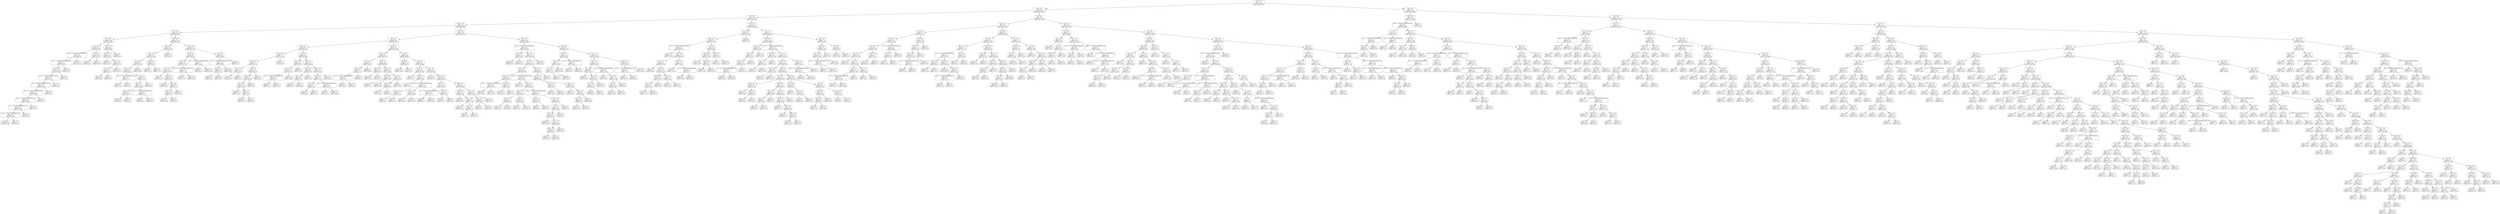 digraph Tree {
node [shape=box, style="rounded", color="black", fontname=helvetica] ;
edge [fontname=helvetica] ;
0 [label="347 <= 1.3\ngini = 0.5\nsamples = 3344\nvalue = [2596, 2613]"] ;
1 [label="139 <= -0.3\ngini = 0.5\nsamples = 1595\nvalue = [1383, 1116]"] ;
0 -> 1 [labeldistance=2.5, labelangle=45, headlabel="True"] ;
2 [label="277 <= -0.9\ngini = 0.5\nsamples = 1035\nvalue = [825, 764]"] ;
1 -> 2 ;
3 [label="396 <= -4.5\ngini = 0.5\nsamples = 746\nvalue = [645, 504]"] ;
2 -> 3 ;
4 [label="64 <= -5.0\ngini = 0.5\nsamples = 280\nvalue = [209, 231]"] ;
3 -> 4 ;
5 [label="177 <= -6.3\ngini = 0.5\nsamples = 148\nvalue = [140, 85]"] ;
4 -> 5 ;
6 [label="131 <= -5.7\ngini = 0.5\nsamples = 108\nvalue = [92, 77]"] ;
5 -> 6 ;
7 [label="286 <= -1.7014117331926443e+38\ngini = 0.5\nsamples = 98\nvalue = [89, 64]"] ;
6 -> 7 ;
8 [label="126 <= -1.7014117331926443e+38\ngini = 0.5\nsamples = 92\nvalue = [75, 64]"] ;
7 -> 8 ;
9 [label="38 <= 1.4\ngini = 0.5\nsamples = 90\nvalue = [72, 64]"] ;
8 -> 9 ;
10 [label="397 <= -1.7014117331926443e+38\ngini = 0.5\nsamples = 89\nvalue = [72, 62]"] ;
9 -> 10 ;
11 [label="60 <= -1.7014117331926443e+38\ngini = 0.5\nsamples = 87\nvalue = [72, 60]"] ;
10 -> 11 ;
12 [label="384 <= -1.7014117331926443e+38\ngini = 0.5\nsamples = 86\nvalue = [72, 59]"] ;
11 -> 12 ;
13 [label="342 <= -1.7014117331926443e+38\ngini = 0.5\nsamples = 85\nvalue = [72, 58]"] ;
12 -> 13 ;
14 [label="39 <= -1.7014117331926443e+38\ngini = 0.5\nsamples = 84\nvalue = [70, 58]"] ;
13 -> 14 ;
15 [label="344 <= -1.7014117331926443e+38\ngini = 0.5\nsamples = 82\nvalue = [67, 58]"] ;
14 -> 15 ;
16 [label="gini = 0.5\nsamples = 81\nvalue = [66, 58]"] ;
15 -> 16 ;
17 [label="gini = 0.0\nsamples = 1\nvalue = [1, 0]"] ;
15 -> 17 ;
18 [label="gini = 0.0\nsamples = 2\nvalue = [3, 0]"] ;
14 -> 18 ;
19 [label="gini = 0.0\nsamples = 1\nvalue = [2, 0]"] ;
13 -> 19 ;
20 [label="gini = 0.0\nsamples = 1\nvalue = [0, 1]"] ;
12 -> 20 ;
21 [label="gini = 0.0\nsamples = 1\nvalue = [0, 1]"] ;
11 -> 21 ;
22 [label="gini = 0.0\nsamples = 2\nvalue = [0, 2]"] ;
10 -> 22 ;
23 [label="gini = 0.0\nsamples = 1\nvalue = [0, 2]"] ;
9 -> 23 ;
24 [label="gini = 0.0\nsamples = 2\nvalue = [3, 0]"] ;
8 -> 24 ;
25 [label="gini = 0.0\nsamples = 6\nvalue = [14, 0]"] ;
7 -> 25 ;
26 [label="270 <= -3.2\ngini = 0.3\nsamples = 10\nvalue = [3, 13]"] ;
6 -> 26 ;
27 [label="gini = 0.0\nsamples = 7\nvalue = [0, 13]"] ;
26 -> 27 ;
28 [label="gini = 0.0\nsamples = 3\nvalue = [3, 0]"] ;
26 -> 28 ;
29 [label="124 <= -3.9\ngini = 0.2\nsamples = 40\nvalue = [48, 8]"] ;
5 -> 29 ;
30 [label="264 <= -5.2\ngini = 0.2\nsamples = 37\nvalue = [48, 5]"] ;
29 -> 30 ;
31 [label="gini = 0.0\nsamples = 21\nvalue = [31, 0]"] ;
30 -> 31 ;
32 [label="367 <= -5.0\ngini = 0.4\nsamples = 16\nvalue = [17, 5]"] ;
30 -> 32 ;
33 [label="53 <= -5.2\ngini = 0.5\nsamples = 8\nvalue = [5, 5]"] ;
32 -> 33 ;
34 [label="gini = 0.0\nsamples = 3\nvalue = [5, 0]"] ;
33 -> 34 ;
35 [label="gini = 0.0\nsamples = 5\nvalue = [0, 5]"] ;
33 -> 35 ;
36 [label="gini = 0.0\nsamples = 8\nvalue = [12, 0]"] ;
32 -> 36 ;
37 [label="gini = 0.0\nsamples = 3\nvalue = [0, 3]"] ;
29 -> 37 ;
38 [label="399 <= -5.4\ngini = 0.4\nsamples = 132\nvalue = [69, 146]"] ;
4 -> 38 ;
39 [label="192 <= 1.3\ngini = 0.5\nsamples = 39\nvalue = [33, 28]"] ;
38 -> 39 ;
40 [label="24 <= 1.0\ngini = 0.5\nsamples = 34\nvalue = [33, 19]"] ;
39 -> 40 ;
41 [label="23 <= -0.9\ngini = 0.4\nsamples = 28\nvalue = [32, 12]"] ;
40 -> 41 ;
42 [label="202 <= -4.9\ngini = 0.5\nsamples = 18\nvalue = [16, 12]"] ;
41 -> 42 ;
43 [label="266 <= -1.7014117331926443e+38\ngini = 0.2\nsamples = 5\nvalue = [1, 7]"] ;
42 -> 43 ;
44 [label="gini = 0.0\nsamples = 1\nvalue = [1, 0]"] ;
43 -> 44 ;
45 [label="gini = 0.0\nsamples = 4\nvalue = [0, 7]"] ;
43 -> 45 ;
46 [label="274 <= -1.1\ngini = 0.4\nsamples = 13\nvalue = [15, 5]"] ;
42 -> 46 ;
47 [label="350 <= -4.1\ngini = 0.3\nsamples = 12\nvalue = [15, 3]"] ;
46 -> 47 ;
48 [label="153 <= -0.9\ngini = 0.1\nsamples = 9\nvalue = [14, 1]"] ;
47 -> 48 ;
49 [label="gini = 0.0\nsamples = 8\nvalue = [14, 0]"] ;
48 -> 49 ;
50 [label="gini = 0.0\nsamples = 1\nvalue = [0, 1]"] ;
48 -> 50 ;
51 [label="243 <= -1.7014117331926443e+38\ngini = 0.4\nsamples = 3\nvalue = [1, 2]"] ;
47 -> 51 ;
52 [label="gini = 0.0\nsamples = 1\nvalue = [1, 0]"] ;
51 -> 52 ;
53 [label="gini = 0.0\nsamples = 2\nvalue = [0, 2]"] ;
51 -> 53 ;
54 [label="gini = 0.0\nsamples = 1\nvalue = [0, 2]"] ;
46 -> 54 ;
55 [label="gini = 0.0\nsamples = 10\nvalue = [16, 0]"] ;
41 -> 55 ;
56 [label="261 <= 6.4\ngini = 0.2\nsamples = 6\nvalue = [1, 7]"] ;
40 -> 56 ;
57 [label="gini = 0.0\nsamples = 5\nvalue = [0, 7]"] ;
56 -> 57 ;
58 [label="gini = 0.0\nsamples = 1\nvalue = [1, 0]"] ;
56 -> 58 ;
59 [label="gini = 0.0\nsamples = 5\nvalue = [0, 9]"] ;
39 -> 59 ;
60 [label="114 <= -1.8\ngini = 0.4\nsamples = 93\nvalue = [36, 118]"] ;
38 -> 60 ;
61 [label="100 <= -4.1\ngini = 0.5\nsamples = 49\nvalue = [33, 53]"] ;
60 -> 61 ;
62 [label="13 <= -4.6\ngini = 0.4\nsamples = 36\nvalue = [17, 50]"] ;
61 -> 62 ;
63 [label="193 <= -4.9\ngini = 0.5\nsamples = 23\nvalue = [16, 24]"] ;
62 -> 63 ;
64 [label="gini = 0.0\nsamples = 8\nvalue = [0, 17]"] ;
63 -> 64 ;
65 [label="184 <= -4.8\ngini = 0.4\nsamples = 15\nvalue = [16, 7]"] ;
63 -> 65 ;
66 [label="gini = 0.0\nsamples = 6\nvalue = [11, 0]"] ;
65 -> 66 ;
67 [label="205 <= -4.5\ngini = 0.5\nsamples = 9\nvalue = [5, 7]"] ;
65 -> 67 ;
68 [label="384 <= -4.9\ngini = 0.3\nsamples = 8\nvalue = [2, 7]"] ;
67 -> 68 ;
69 [label="gini = 0.0\nsamples = 2\nvalue = [2, 0]"] ;
68 -> 69 ;
70 [label="gini = 0.0\nsamples = 6\nvalue = [0, 7]"] ;
68 -> 70 ;
71 [label="gini = 0.0\nsamples = 1\nvalue = [3, 0]"] ;
67 -> 71 ;
72 [label="201 <= -1.7014117331926443e+38\ngini = 0.1\nsamples = 13\nvalue = [1, 26]"] ;
62 -> 72 ;
73 [label="gini = 0.0\nsamples = 1\nvalue = [1, 0]"] ;
72 -> 73 ;
74 [label="gini = 0.0\nsamples = 12\nvalue = [0, 26]"] ;
72 -> 74 ;
75 [label="258 <= -1.7014117331926443e+38\ngini = 0.3\nsamples = 13\nvalue = [16, 3]"] ;
61 -> 75 ;
76 [label="gini = 0.0\nsamples = 3\nvalue = [0, 3]"] ;
75 -> 76 ;
77 [label="gini = 0.0\nsamples = 10\nvalue = [16, 0]"] ;
75 -> 77 ;
78 [label="33 <= 0.8\ngini = 0.1\nsamples = 44\nvalue = [3, 65]"] ;
60 -> 78 ;
79 [label="140 <= -1.7014117331926443e+38\ngini = 0.0\nsamples = 43\nvalue = [1, 65]"] ;
78 -> 79 ;
80 [label="202 <= -3.2\ngini = 0.3\nsamples = 3\nvalue = [1, 4]"] ;
79 -> 80 ;
81 [label="gini = 0.0\nsamples = 1\nvalue = [1, 0]"] ;
80 -> 81 ;
82 [label="gini = 0.0\nsamples = 2\nvalue = [0, 4]"] ;
80 -> 82 ;
83 [label="gini = 0.0\nsamples = 40\nvalue = [0, 61]"] ;
79 -> 83 ;
84 [label="gini = 0.0\nsamples = 1\nvalue = [2, 0]"] ;
78 -> 84 ;
85 [label="342 <= -1.8\ngini = 0.5\nsamples = 466\nvalue = [436, 273]"] ;
3 -> 85 ;
86 [label="313 <= -3.2\ngini = 0.5\nsamples = 261\nvalue = [216, 177]"] ;
85 -> 86 ;
87 [label="266 <= -4.2\ngini = 0.4\nsamples = 99\nvalue = [100, 41]"] ;
86 -> 87 ;
88 [label="305 <= -3.5\ngini = 0.5\nsamples = 37\nvalue = [24, 23]"] ;
87 -> 88 ;
89 [label="312 <= -4.5\ngini = 0.5\nsamples = 33\nvalue = [24, 17]"] ;
88 -> 89 ;
90 [label="283 <= -1.9\ngini = 0.1\nsamples = 12\nvalue = [14, 1]"] ;
89 -> 90 ;
91 [label="gini = 0.0\nsamples = 11\nvalue = [14, 0]"] ;
90 -> 91 ;
92 [label="gini = 0.0\nsamples = 1\nvalue = [0, 1]"] ;
90 -> 92 ;
93 [label="118 <= -4.2\ngini = 0.5\nsamples = 21\nvalue = [10, 16]"] ;
89 -> 93 ;
94 [label="242 <= -4.0\ngini = 0.3\nsamples = 16\nvalue = [4, 16]"] ;
93 -> 94 ;
95 [label="201 <= -4.3\ngini = 0.1\nsamples = 13\nvalue = [1, 16]"] ;
94 -> 95 ;
96 [label="gini = 0.0\nsamples = 8\nvalue = [0, 12]"] ;
95 -> 96 ;
97 [label="398 <= -4.3\ngini = 0.3\nsamples = 5\nvalue = [1, 4]"] ;
95 -> 97 ;
98 [label="gini = 0.0\nsamples = 1\nvalue = [1, 0]"] ;
97 -> 98 ;
99 [label="gini = 0.0\nsamples = 4\nvalue = [0, 4]"] ;
97 -> 99 ;
100 [label="gini = 0.0\nsamples = 3\nvalue = [3, 0]"] ;
94 -> 100 ;
101 [label="gini = 0.0\nsamples = 5\nvalue = [6, 0]"] ;
93 -> 101 ;
102 [label="gini = 0.0\nsamples = 4\nvalue = [0, 6]"] ;
88 -> 102 ;
103 [label="3 <= -3.5\ngini = 0.3\nsamples = 62\nvalue = [76, 18]"] ;
87 -> 103 ;
104 [label="323 <= -2.5\ngini = 0.2\nsamples = 35\nvalue = [52, 5]"] ;
103 -> 104 ;
105 [label="185 <= -6.0\ngini = 0.1\nsamples = 33\nvalue = [52, 3]"] ;
104 -> 105 ;
106 [label="213 <= -1.7014117331926443e+38\ngini = 0.4\nsamples = 4\nvalue = [1, 3]"] ;
105 -> 106 ;
107 [label="gini = 0.0\nsamples = 1\nvalue = [1, 0]"] ;
106 -> 107 ;
108 [label="gini = 0.0\nsamples = 3\nvalue = [0, 3]"] ;
106 -> 108 ;
109 [label="gini = 0.0\nsamples = 29\nvalue = [51, 0]"] ;
105 -> 109 ;
110 [label="gini = 0.0\nsamples = 2\nvalue = [0, 2]"] ;
104 -> 110 ;
111 [label="86 <= -3.3\ngini = 0.5\nsamples = 27\nvalue = [24, 13]"] ;
103 -> 111 ;
112 [label="127 <= -3.5\ngini = 0.4\nsamples = 9\nvalue = [3, 8]"] ;
111 -> 112 ;
113 [label="179 <= -3.4\ngini = 0.5\nsamples = 5\nvalue = [3, 2]"] ;
112 -> 113 ;
114 [label="gini = 0.0\nsamples = 3\nvalue = [3, 0]"] ;
113 -> 114 ;
115 [label="gini = 0.0\nsamples = 2\nvalue = [0, 2]"] ;
113 -> 115 ;
116 [label="gini = 0.0\nsamples = 4\nvalue = [0, 6]"] ;
112 -> 116 ;
117 [label="359 <= -1.2\ngini = 0.3\nsamples = 18\nvalue = [21, 5]"] ;
111 -> 117 ;
118 [label="283 <= -3.9\ngini = 0.2\nsamples = 15\nvalue = [21, 2]"] ;
117 -> 118 ;
119 [label="174 <= -2.1\ngini = 0.5\nsamples = 2\nvalue = [1, 1]"] ;
118 -> 119 ;
120 [label="gini = 0.0\nsamples = 1\nvalue = [0, 1]"] ;
119 -> 120 ;
121 [label="gini = 0.0\nsamples = 1\nvalue = [1, 0]"] ;
119 -> 121 ;
122 [label="214 <= -1.7014117331926443e+38\ngini = 0.1\nsamples = 13\nvalue = [20, 1]"] ;
118 -> 122 ;
123 [label="gini = 0.0\nsamples = 1\nvalue = [0, 1]"] ;
122 -> 123 ;
124 [label="gini = 0.0\nsamples = 12\nvalue = [20, 0]"] ;
122 -> 124 ;
125 [label="gini = 0.0\nsamples = 3\nvalue = [0, 3]"] ;
117 -> 125 ;
126 [label="234 <= -2.3\ngini = 0.5\nsamples = 162\nvalue = [116, 136]"] ;
86 -> 126 ;
127 [label="145 <= -3.4\ngini = 0.4\nsamples = 63\nvalue = [28, 74]"] ;
126 -> 127 ;
128 [label="74 <= -4.2\ngini = 0.4\nsamples = 14\nvalue = [15, 5]"] ;
127 -> 128 ;
129 [label="169 <= -3.5\ngini = 0.5\nsamples = 7\nvalue = [5, 5]"] ;
128 -> 129 ;
130 [label="357 <= -1.7014117331926443e+38\ngini = 0.3\nsamples = 4\nvalue = [5, 1]"] ;
129 -> 130 ;
131 [label="gini = 0.0\nsamples = 1\nvalue = [0, 1]"] ;
130 -> 131 ;
132 [label="gini = 0.0\nsamples = 3\nvalue = [5, 0]"] ;
130 -> 132 ;
133 [label="gini = 0.0\nsamples = 3\nvalue = [0, 4]"] ;
129 -> 133 ;
134 [label="gini = 0.0\nsamples = 7\nvalue = [10, 0]"] ;
128 -> 134 ;
135 [label="68 <= -3.5\ngini = 0.3\nsamples = 49\nvalue = [13, 69]"] ;
127 -> 135 ;
136 [label="229 <= 0.0\ngini = 0.5\nsamples = 6\nvalue = [6, 4]"] ;
135 -> 136 ;
137 [label="gini = 0.0\nsamples = 3\nvalue = [6, 0]"] ;
136 -> 137 ;
138 [label="gini = 0.0\nsamples = 3\nvalue = [0, 4]"] ;
136 -> 138 ;
139 [label="251 <= -2.5\ngini = 0.2\nsamples = 43\nvalue = [7, 65]"] ;
135 -> 139 ;
140 [label="126 <= -3.5\ngini = 0.0\nsamples = 29\nvalue = [1, 48]"] ;
139 -> 140 ;
141 [label="gini = 0.0\nsamples = 1\nvalue = [1, 0]"] ;
140 -> 141 ;
142 [label="gini = 0.0\nsamples = 28\nvalue = [0, 48]"] ;
140 -> 142 ;
143 [label="76 <= -2.2\ngini = 0.4\nsamples = 14\nvalue = [6, 17]"] ;
139 -> 143 ;
144 [label="352 <= -2.4\ngini = 0.2\nsamples = 5\nvalue = [6, 1]"] ;
143 -> 144 ;
145 [label="gini = 0.0\nsamples = 4\nvalue = [6, 0]"] ;
144 -> 145 ;
146 [label="gini = 0.0\nsamples = 1\nvalue = [0, 1]"] ;
144 -> 146 ;
147 [label="gini = 0.0\nsamples = 9\nvalue = [0, 16]"] ;
143 -> 147 ;
148 [label="32 <= -2.1\ngini = 0.5\nsamples = 99\nvalue = [88, 62]"] ;
126 -> 148 ;
149 [label="230 <= -0.3\ngini = 0.1\nsamples = 22\nvalue = [32, 2]"] ;
148 -> 149 ;
150 [label="gini = 0.0\nsamples = 20\nvalue = [32, 0]"] ;
149 -> 150 ;
151 [label="gini = 0.0\nsamples = 2\nvalue = [0, 2]"] ;
149 -> 151 ;
152 [label="46 <= -2.0\ngini = 0.5\nsamples = 77\nvalue = [56, 60]"] ;
148 -> 152 ;
153 [label="272 <= -2.1\ngini = 0.4\nsamples = 24\nvalue = [10, 30]"] ;
152 -> 153 ;
154 [label="gini = 0.0\nsamples = 4\nvalue = [5, 0]"] ;
153 -> 154 ;
155 [label="119 <= -2.1\ngini = 0.2\nsamples = 20\nvalue = [5, 30]"] ;
153 -> 155 ;
156 [label="gini = 0.0\nsamples = 2\nvalue = [2, 0]"] ;
155 -> 156 ;
157 [label="48 <= -1.7014117331926443e+38\ngini = 0.2\nsamples = 18\nvalue = [3, 30]"] ;
155 -> 157 ;
158 [label="139 <= -1.8\ngini = 0.5\nsamples = 2\nvalue = [2, 2]"] ;
157 -> 158 ;
159 [label="gini = 0.0\nsamples = 1\nvalue = [2, 0]"] ;
158 -> 159 ;
160 [label="gini = 0.0\nsamples = 1\nvalue = [0, 2]"] ;
158 -> 160 ;
161 [label="376 <= -2.3\ngini = 0.1\nsamples = 16\nvalue = [1, 28]"] ;
157 -> 161 ;
162 [label="gini = 0.0\nsamples = 1\nvalue = [1, 0]"] ;
161 -> 162 ;
163 [label="gini = 0.0\nsamples = 15\nvalue = [0, 28]"] ;
161 -> 163 ;
164 [label="35 <= -2.2\ngini = 0.5\nsamples = 53\nvalue = [46, 30]"] ;
152 -> 164 ;
165 [label="gini = 0.0\nsamples = 4\nvalue = [0, 7]"] ;
164 -> 165 ;
166 [label="307 <= -1.9\ngini = 0.4\nsamples = 49\nvalue = [46, 23]"] ;
164 -> 166 ;
167 [label="219 <= -1.6\ngini = 0.2\nsamples = 18\nvalue = [25, 3]"] ;
166 -> 167 ;
168 [label="29 <= -1.7014117331926443e+38\ngini = 0.1\nsamples = 15\nvalue = [24, 1]"] ;
167 -> 168 ;
169 [label="gini = 0.0\nsamples = 1\nvalue = [0, 1]"] ;
168 -> 169 ;
170 [label="gini = 0.0\nsamples = 14\nvalue = [24, 0]"] ;
168 -> 170 ;
171 [label="179 <= -1.1\ngini = 0.4\nsamples = 3\nvalue = [1, 2]"] ;
167 -> 171 ;
172 [label="gini = 0.0\nsamples = 2\nvalue = [0, 2]"] ;
171 -> 172 ;
173 [label="gini = 0.0\nsamples = 1\nvalue = [1, 0]"] ;
171 -> 173 ;
174 [label="248 <= -1.7\ngini = 0.5\nsamples = 31\nvalue = [21, 20]"] ;
166 -> 174 ;
175 [label="331 <= -2.0\ngini = 0.3\nsamples = 15\nvalue = [4, 14]"] ;
174 -> 175 ;
176 [label="gini = 0.0\nsamples = 2\nvalue = [3, 0]"] ;
175 -> 176 ;
177 [label="372 <= -1.5\ngini = 0.1\nsamples = 13\nvalue = [1, 14]"] ;
175 -> 177 ;
178 [label="gini = 0.0\nsamples = 11\nvalue = [0, 13]"] ;
177 -> 178 ;
179 [label="61 <= -1.8\ngini = 0.5\nsamples = 2\nvalue = [1, 1]"] ;
177 -> 179 ;
180 [label="gini = 0.0\nsamples = 1\nvalue = [0, 1]"] ;
179 -> 180 ;
181 [label="gini = 0.0\nsamples = 1\nvalue = [1, 0]"] ;
179 -> 181 ;
182 [label="98 <= -1.6\ngini = 0.4\nsamples = 16\nvalue = [17, 6]"] ;
174 -> 182 ;
183 [label="29 <= -1.8\ngini = 0.5\nsamples = 5\nvalue = [4, 6]"] ;
182 -> 183 ;
184 [label="gini = 0.0\nsamples = 1\nvalue = [4, 0]"] ;
183 -> 184 ;
185 [label="gini = 0.0\nsamples = 4\nvalue = [0, 6]"] ;
183 -> 185 ;
186 [label="gini = 0.0\nsamples = 11\nvalue = [13, 0]"] ;
182 -> 186 ;
187 [label="370 <= -1.0\ngini = 0.4\nsamples = 205\nvalue = [220, 96]"] ;
85 -> 187 ;
188 [label="326 <= -1.7014117331926443e+38\ngini = 0.4\nsamples = 134\nvalue = [158, 48]"] ;
187 -> 188 ;
189 [label="49 <= -1.8\ngini = 0.4\nsamples = 8\nvalue = [4, 8]"] ;
188 -> 189 ;
190 [label="gini = 0.0\nsamples = 3\nvalue = [4, 0]"] ;
189 -> 190 ;
191 [label="gini = 0.0\nsamples = 5\nvalue = [0, 8]"] ;
189 -> 191 ;
192 [label="313 <= 0.2\ngini = 0.3\nsamples = 126\nvalue = [154, 40]"] ;
188 -> 192 ;
193 [label="54 <= -1.2\ngini = 0.3\nsamples = 125\nvalue = [154, 37]"] ;
192 -> 193 ;
194 [label="42 <= -1.7\ngini = 0.4\nsamples = 82\nvalue = [90, 32]"] ;
193 -> 194 ;
195 [label="159 <= -1.5\ngini = 0.2\nsamples = 25\nvalue = [41, 4]"] ;
194 -> 195 ;
196 [label="333 <= -1.7014117331926443e+38\ngini = 0.0\nsamples = 20\nvalue = [38, 1]"] ;
195 -> 196 ;
197 [label="gini = 0.0\nsamples = 1\nvalue = [0, 1]"] ;
196 -> 197 ;
198 [label="gini = 0.0\nsamples = 19\nvalue = [38, 0]"] ;
196 -> 198 ;
199 [label="148 <= -1.4\ngini = 0.5\nsamples = 5\nvalue = [3, 3]"] ;
195 -> 199 ;
200 [label="gini = 0.0\nsamples = 3\nvalue = [0, 3]"] ;
199 -> 200 ;
201 [label="gini = 0.0\nsamples = 2\nvalue = [3, 0]"] ;
199 -> 201 ;
202 [label="132 <= -1.7014117331926443e+38\ngini = 0.5\nsamples = 57\nvalue = [49, 28]"] ;
194 -> 202 ;
203 [label="gini = 0.0\nsamples = 4\nvalue = [0, 6]"] ;
202 -> 203 ;
204 [label="153 <= -1.7\ngini = 0.4\nsamples = 53\nvalue = [49, 22]"] ;
202 -> 204 ;
205 [label="293 <= -1.7\ngini = 0.5\nsamples = 15\nvalue = [9, 15]"] ;
204 -> 205 ;
206 [label="342 <= -1.7\ngini = 0.3\nsamples = 6\nvalue = [8, 2]"] ;
205 -> 206 ;
207 [label="gini = 0.0\nsamples = 2\nvalue = [0, 2]"] ;
206 -> 207 ;
208 [label="gini = 0.0\nsamples = 4\nvalue = [8, 0]"] ;
206 -> 208 ;
209 [label="97 <= -2.0\ngini = 0.1\nsamples = 9\nvalue = [1, 13]"] ;
205 -> 209 ;
210 [label="gini = 0.0\nsamples = 1\nvalue = [1, 0]"] ;
209 -> 210 ;
211 [label="gini = 0.0\nsamples = 8\nvalue = [0, 13]"] ;
209 -> 211 ;
212 [label="289 <= -1.7014117331926443e+38\ngini = 0.3\nsamples = 38\nvalue = [40, 7]"] ;
204 -> 212 ;
213 [label="226 <= -1.1\ngini = 0.4\nsamples = 3\nvalue = [1, 2]"] ;
212 -> 213 ;
214 [label="gini = 0.0\nsamples = 2\nvalue = [0, 2]"] ;
213 -> 214 ;
215 [label="gini = 0.0\nsamples = 1\nvalue = [1, 0]"] ;
213 -> 215 ;
216 [label="315 <= -0.8\ngini = 0.2\nsamples = 35\nvalue = [39, 5]"] ;
212 -> 216 ;
217 [label="5 <= -0.8\ngini = 0.2\nsamples = 34\nvalue = [39, 4]"] ;
216 -> 217 ;
218 [label="259 <= -1.4\ngini = 0.1\nsamples = 33\nvalue = [39, 3]"] ;
217 -> 218 ;
219 [label="gini = 0.0\nsamples = 20\nvalue = [29, 0]"] ;
218 -> 219 ;
220 [label="135 <= -1.4\ngini = 0.4\nsamples = 13\nvalue = [10, 3]"] ;
218 -> 220 ;
221 [label="365 <= -1.5\ngini = 0.4\nsamples = 4\nvalue = [1, 3]"] ;
220 -> 221 ;
222 [label="gini = 0.0\nsamples = 1\nvalue = [1, 0]"] ;
221 -> 222 ;
223 [label="gini = 0.0\nsamples = 3\nvalue = [0, 3]"] ;
221 -> 223 ;
224 [label="gini = 0.0\nsamples = 9\nvalue = [9, 0]"] ;
220 -> 224 ;
225 [label="gini = 0.0\nsamples = 1\nvalue = [0, 1]"] ;
217 -> 225 ;
226 [label="gini = 0.0\nsamples = 1\nvalue = [0, 1]"] ;
216 -> 226 ;
227 [label="158 <= -0.4\ngini = 0.1\nsamples = 43\nvalue = [64, 5]"] ;
193 -> 227 ;
228 [label="178 <= -1.8\ngini = 0.1\nsamples = 42\nvalue = [64, 4]"] ;
227 -> 228 ;
229 [label="205 <= -1.0\ngini = 0.4\nsamples = 6\nvalue = [6, 2]"] ;
228 -> 229 ;
230 [label="gini = 0.0\nsamples = 2\nvalue = [0, 2]"] ;
229 -> 230 ;
231 [label="gini = 0.0\nsamples = 4\nvalue = [6, 0]"] ;
229 -> 231 ;
232 [label="366 <= -1.1\ngini = 0.1\nsamples = 36\nvalue = [58, 2]"] ;
228 -> 232 ;
233 [label="gini = 0.0\nsamples = 27\nvalue = [49, 0]"] ;
232 -> 233 ;
234 [label="223 <= -1.0\ngini = 0.3\nsamples = 9\nvalue = [9, 2]"] ;
232 -> 234 ;
235 [label="344 <= -0.8\ngini = 0.4\nsamples = 3\nvalue = [1, 2]"] ;
234 -> 235 ;
236 [label="gini = 0.0\nsamples = 2\nvalue = [0, 2]"] ;
235 -> 236 ;
237 [label="gini = 0.0\nsamples = 1\nvalue = [1, 0]"] ;
235 -> 237 ;
238 [label="gini = 0.0\nsamples = 6\nvalue = [8, 0]"] ;
234 -> 238 ;
239 [label="gini = 0.0\nsamples = 1\nvalue = [0, 1]"] ;
227 -> 239 ;
240 [label="gini = 0.0\nsamples = 1\nvalue = [0, 3]"] ;
192 -> 240 ;
241 [label="363 <= -0.9\ngini = 0.5\nsamples = 71\nvalue = [62, 48]"] ;
187 -> 241 ;
242 [label="264 <= -1.1\ngini = 0.4\nsamples = 19\nvalue = [8, 19]"] ;
241 -> 242 ;
243 [label="362 <= -1.3\ngini = 0.2\nsamples = 13\nvalue = [2, 18]"] ;
242 -> 243 ;
244 [label="5 <= -1.6\ngini = 0.4\nsamples = 3\nvalue = [2, 1]"] ;
243 -> 244 ;
245 [label="gini = 0.0\nsamples = 1\nvalue = [0, 1]"] ;
244 -> 245 ;
246 [label="gini = 0.0\nsamples = 2\nvalue = [2, 0]"] ;
244 -> 246 ;
247 [label="gini = 0.0\nsamples = 10\nvalue = [0, 17]"] ;
243 -> 247 ;
248 [label="226 <= -1.7014117331926443e+38\ngini = 0.2\nsamples = 6\nvalue = [6, 1]"] ;
242 -> 248 ;
249 [label="gini = 0.0\nsamples = 1\nvalue = [0, 1]"] ;
248 -> 249 ;
250 [label="gini = 0.0\nsamples = 5\nvalue = [6, 0]"] ;
248 -> 250 ;
251 [label="277 <= -1.0\ngini = 0.5\nsamples = 52\nvalue = [54, 29]"] ;
241 -> 251 ;
252 [label="258 <= -1.4\ngini = 0.5\nsamples = 34\nvalue = [25, 27]"] ;
251 -> 252 ;
253 [label="376 <= -2.8\ngini = 0.4\nsamples = 21\nvalue = [21, 7]"] ;
252 -> 253 ;
254 [label="gini = 0.0\nsamples = 3\nvalue = [0, 4]"] ;
253 -> 254 ;
255 [label="38 <= -3.8\ngini = 0.2\nsamples = 18\nvalue = [21, 3]"] ;
253 -> 255 ;
256 [label="365 <= 0.1\ngini = 0.5\nsamples = 7\nvalue = [4, 3]"] ;
255 -> 256 ;
257 [label="gini = 0.0\nsamples = 3\nvalue = [0, 3]"] ;
256 -> 257 ;
258 [label="gini = 0.0\nsamples = 4\nvalue = [4, 0]"] ;
256 -> 258 ;
259 [label="gini = 0.0\nsamples = 11\nvalue = [17, 0]"] ;
255 -> 259 ;
260 [label="23 <= -1.7014117331926443e+38\ngini = 0.3\nsamples = 13\nvalue = [4, 20]"] ;
252 -> 260 ;
261 [label="gini = 0.0\nsamples = 1\nvalue = [2, 0]"] ;
260 -> 261 ;
262 [label="354 <= 0.9\ngini = 0.2\nsamples = 12\nvalue = [2, 20]"] ;
260 -> 262 ;
263 [label="91 <= -0.2\ngini = 0.1\nsamples = 11\nvalue = [1, 20]"] ;
262 -> 263 ;
264 [label="gini = 0.0\nsamples = 10\nvalue = [0, 20]"] ;
263 -> 264 ;
265 [label="gini = 0.0\nsamples = 1\nvalue = [1, 0]"] ;
263 -> 265 ;
266 [label="gini = 0.0\nsamples = 1\nvalue = [1, 0]"] ;
262 -> 266 ;
267 [label="80 <= -1.5\ngini = 0.1\nsamples = 18\nvalue = [29, 2]"] ;
251 -> 267 ;
268 [label="231 <= -1.7014117331926443e+38\ngini = 0.4\nsamples = 2\nvalue = [1, 2]"] ;
267 -> 268 ;
269 [label="gini = 0.0\nsamples = 1\nvalue = [1, 0]"] ;
268 -> 269 ;
270 [label="gini = 0.0\nsamples = 1\nvalue = [0, 2]"] ;
268 -> 270 ;
271 [label="gini = 0.0\nsamples = 16\nvalue = [28, 0]"] ;
267 -> 271 ;
272 [label="317 <= -0.6\ngini = 0.5\nsamples = 289\nvalue = [180, 260]"] ;
2 -> 272 ;
273 [label="312 <= -0.2\ngini = 0.4\nsamples = 92\nvalue = [40, 105]"] ;
272 -> 273 ;
274 [label="135 <= -0.7\ngini = 0.4\nsamples = 87\nvalue = [32, 105]"] ;
273 -> 274 ;
275 [label="350 <= -1.7014117331926443e+38\ngini = 0.5\nsamples = 48\nvalue = [26, 41]"] ;
274 -> 275 ;
276 [label="gini = 0.0\nsamples = 12\nvalue = [0, 18]"] ;
275 -> 276 ;
277 [label="203 <= -0.8\ngini = 0.5\nsamples = 36\nvalue = [26, 23]"] ;
275 -> 277 ;
278 [label="87 <= -1.3\ngini = 0.5\nsamples = 25\nvalue = [12, 21]"] ;
277 -> 278 ;
279 [label="gini = 0.0\nsamples = 7\nvalue = [0, 10]"] ;
278 -> 279 ;
280 [label="33 <= -0.8\ngini = 0.5\nsamples = 18\nvalue = [12, 11]"] ;
278 -> 280 ;
281 [label="296 <= -0.8\ngini = 0.3\nsamples = 11\nvalue = [11, 3]"] ;
280 -> 281 ;
282 [label="274 <= -0.9\ngini = 0.5\nsamples = 5\nvalue = [2, 3]"] ;
281 -> 282 ;
283 [label="gini = 0.0\nsamples = 2\nvalue = [2, 0]"] ;
282 -> 283 ;
284 [label="gini = 0.0\nsamples = 3\nvalue = [0, 3]"] ;
282 -> 284 ;
285 [label="gini = 0.0\nsamples = 6\nvalue = [9, 0]"] ;
281 -> 285 ;
286 [label="131 <= -1.0\ngini = 0.2\nsamples = 7\nvalue = [1, 8]"] ;
280 -> 286 ;
287 [label="gini = 0.0\nsamples = 1\nvalue = [1, 0]"] ;
286 -> 287 ;
288 [label="gini = 0.0\nsamples = 6\nvalue = [0, 8]"] ;
286 -> 288 ;
289 [label="106 <= -0.7\ngini = 0.2\nsamples = 11\nvalue = [14, 2]"] ;
277 -> 289 ;
290 [label="gini = 0.0\nsamples = 8\nvalue = [13, 0]"] ;
289 -> 290 ;
291 [label="10 <= -1.7014117331926443e+38\ngini = 0.4\nsamples = 3\nvalue = [1, 2]"] ;
289 -> 291 ;
292 [label="gini = 0.0\nsamples = 1\nvalue = [1, 0]"] ;
291 -> 292 ;
293 [label="gini = 0.0\nsamples = 2\nvalue = [0, 2]"] ;
291 -> 293 ;
294 [label="14 <= -0.4\ngini = 0.2\nsamples = 39\nvalue = [6, 64]"] ;
274 -> 294 ;
295 [label="158 <= -0.4\ngini = 0.0\nsamples = 34\nvalue = [1, 61]"] ;
294 -> 295 ;
296 [label="gini = 0.0\nsamples = 32\nvalue = [0, 60]"] ;
295 -> 296 ;
297 [label="169 <= -0.3\ngini = 0.5\nsamples = 2\nvalue = [1, 1]"] ;
295 -> 297 ;
298 [label="gini = 0.0\nsamples = 1\nvalue = [1, 0]"] ;
297 -> 298 ;
299 [label="gini = 0.0\nsamples = 1\nvalue = [0, 1]"] ;
297 -> 299 ;
300 [label="343 <= -0.7\ngini = 0.5\nsamples = 5\nvalue = [5, 3]"] ;
294 -> 300 ;
301 [label="gini = 0.0\nsamples = 2\nvalue = [0, 3]"] ;
300 -> 301 ;
302 [label="gini = 0.0\nsamples = 3\nvalue = [5, 0]"] ;
300 -> 302 ;
303 [label="gini = 0.0\nsamples = 5\nvalue = [8, 0]"] ;
273 -> 303 ;
304 [label="17 <= 1.0\ngini = 0.5\nsamples = 197\nvalue = [140, 155]"] ;
272 -> 304 ;
305 [label="396 <= -0.6\ngini = 0.5\nsamples = 162\nvalue = [128, 108]"] ;
304 -> 305 ;
306 [label="41 <= -0.7\ngini = 0.3\nsamples = 35\nvalue = [41, 8]"] ;
305 -> 306 ;
307 [label="132 <= -0.5\ngini = 0.5\nsamples = 15\nvalue = [14, 8]"] ;
306 -> 307 ;
308 [label="303 <= -1.8\ngini = 0.3\nsamples = 11\nvalue = [14, 3]"] ;
307 -> 308 ;
309 [label="137 <= -1.7014117331926443e+38\ngini = 0.5\nsamples = 4\nvalue = [2, 3]"] ;
308 -> 309 ;
310 [label="gini = 0.0\nsamples = 1\nvalue = [2, 0]"] ;
309 -> 310 ;
311 [label="gini = 0.0\nsamples = 3\nvalue = [0, 3]"] ;
309 -> 311 ;
312 [label="gini = 0.0\nsamples = 7\nvalue = [12, 0]"] ;
308 -> 312 ;
313 [label="gini = 0.0\nsamples = 4\nvalue = [0, 5]"] ;
307 -> 313 ;
314 [label="gini = 0.0\nsamples = 20\nvalue = [27, 0]"] ;
306 -> 314 ;
315 [label="207 <= -1.7014117331926443e+38\ngini = 0.5\nsamples = 127\nvalue = [87, 100]"] ;
305 -> 315 ;
316 [label="373 <= 14.6\ngini = 0.2\nsamples = 14\nvalue = [2, 19]"] ;
315 -> 316 ;
317 [label="80 <= -0.8\ngini = 0.1\nsamples = 13\nvalue = [1, 19]"] ;
316 -> 317 ;
318 [label="gini = 0.0\nsamples = 1\nvalue = [1, 0]"] ;
317 -> 318 ;
319 [label="gini = 0.0\nsamples = 12\nvalue = [0, 19]"] ;
317 -> 319 ;
320 [label="gini = 0.0\nsamples = 1\nvalue = [1, 0]"] ;
316 -> 320 ;
321 [label="52 <= 0.2\ngini = 0.5\nsamples = 113\nvalue = [85, 81]"] ;
315 -> 321 ;
322 [label="297 <= -0.6\ngini = 0.5\nsamples = 102\nvalue = [69, 79]"] ;
321 -> 322 ;
323 [label="50 <= -0.8\ngini = 0.2\nsamples = 14\nvalue = [3, 21]"] ;
322 -> 323 ;
324 [label="gini = 0.0\nsamples = 2\nvalue = [3, 0]"] ;
323 -> 324 ;
325 [label="gini = 0.0\nsamples = 12\nvalue = [0, 21]"] ;
323 -> 325 ;
326 [label="33 <= -0.4\ngini = 0.5\nsamples = 88\nvalue = [66, 58]"] ;
322 -> 326 ;
327 [label="63 <= -0.8\ngini = 0.4\nsamples = 52\nvalue = [49, 23]"] ;
326 -> 327 ;
328 [label="297 <= -0.2\ngini = 0.4\nsamples = 11\nvalue = [5, 10]"] ;
327 -> 328 ;
329 [label="gini = 0.0\nsamples = 6\nvalue = [0, 9]"] ;
328 -> 329 ;
330 [label="259 <= 1.6\ngini = 0.3\nsamples = 5\nvalue = [5, 1]"] ;
328 -> 330 ;
331 [label="gini = 0.0\nsamples = 4\nvalue = [5, 0]"] ;
330 -> 331 ;
332 [label="gini = 0.0\nsamples = 1\nvalue = [0, 1]"] ;
330 -> 332 ;
333 [label="292 <= -0.5\ngini = 0.4\nsamples = 41\nvalue = [44, 13]"] ;
327 -> 333 ;
334 [label="29 <= -0.7\ngini = 0.5\nsamples = 10\nvalue = [5, 8]"] ;
333 -> 334 ;
335 [label="46 <= -0.7\ngini = 0.3\nsamples = 5\nvalue = [5, 1]"] ;
334 -> 335 ;
336 [label="gini = 0.0\nsamples = 1\nvalue = [0, 1]"] ;
335 -> 336 ;
337 [label="gini = 0.0\nsamples = 4\nvalue = [5, 0]"] ;
335 -> 337 ;
338 [label="gini = 0.0\nsamples = 5\nvalue = [0, 7]"] ;
334 -> 338 ;
339 [label="321 <= 2.2\ngini = 0.2\nsamples = 31\nvalue = [39, 5]"] ;
333 -> 339 ;
340 [label="276 <= -0.6\ngini = 0.1\nsamples = 29\nvalue = [39, 3]"] ;
339 -> 340 ;
341 [label="gini = 0.0\nsamples = 1\nvalue = [0, 1]"] ;
340 -> 341 ;
342 [label="16 <= -0.3\ngini = 0.1\nsamples = 28\nvalue = [39, 2]"] ;
340 -> 342 ;
343 [label="gini = 0.0\nsamples = 22\nvalue = [32, 0]"] ;
342 -> 343 ;
344 [label="188 <= -0.4\ngini = 0.3\nsamples = 6\nvalue = [7, 2]"] ;
342 -> 344 ;
345 [label="gini = 0.0\nsamples = 2\nvalue = [0, 2]"] ;
344 -> 345 ;
346 [label="gini = 0.0\nsamples = 4\nvalue = [7, 0]"] ;
344 -> 346 ;
347 [label="gini = 0.0\nsamples = 2\nvalue = [0, 2]"] ;
339 -> 347 ;
348 [label="282 <= -0.4\ngini = 0.4\nsamples = 36\nvalue = [17, 35]"] ;
326 -> 348 ;
349 [label="167 <= -0.6\ngini = 0.4\nsamples = 9\nvalue = [9, 3]"] ;
348 -> 349 ;
350 [label="gini = 0.0\nsamples = 2\nvalue = [0, 2]"] ;
349 -> 350 ;
351 [label="311 <= -0.7\ngini = 0.2\nsamples = 7\nvalue = [9, 1]"] ;
349 -> 351 ;
352 [label="gini = 0.0\nsamples = 1\nvalue = [0, 1]"] ;
351 -> 352 ;
353 [label="gini = 0.0\nsamples = 6\nvalue = [9, 0]"] ;
351 -> 353 ;
354 [label="39 <= 0.3\ngini = 0.3\nsamples = 27\nvalue = [8, 32]"] ;
348 -> 354 ;
355 [label="309 <= -0.4\ngini = 0.2\nsamples = 22\nvalue = [3, 30]"] ;
354 -> 355 ;
356 [label="348 <= -0.3\ngini = 0.5\nsamples = 5\nvalue = [3, 3]"] ;
355 -> 356 ;
357 [label="gini = 0.0\nsamples = 2\nvalue = [3, 0]"] ;
356 -> 357 ;
358 [label="gini = 0.0\nsamples = 3\nvalue = [0, 3]"] ;
356 -> 358 ;
359 [label="gini = 0.0\nsamples = 17\nvalue = [0, 27]"] ;
355 -> 359 ;
360 [label="367 <= 0.0\ngini = 0.4\nsamples = 5\nvalue = [5, 2]"] ;
354 -> 360 ;
361 [label="gini = 0.0\nsamples = 2\nvalue = [0, 2]"] ;
360 -> 361 ;
362 [label="gini = 0.0\nsamples = 3\nvalue = [5, 0]"] ;
360 -> 362 ;
363 [label="215 <= 1.0\ngini = 0.2\nsamples = 11\nvalue = [16, 2]"] ;
321 -> 363 ;
364 [label="399 <= -1.7014117331926443e+38\ngini = 0.1\nsamples = 10\nvalue = [16, 1]"] ;
363 -> 364 ;
365 [label="gini = 0.0\nsamples = 1\nvalue = [0, 1]"] ;
364 -> 365 ;
366 [label="gini = 0.0\nsamples = 9\nvalue = [16, 0]"] ;
364 -> 366 ;
367 [label="gini = 0.0\nsamples = 1\nvalue = [0, 1]"] ;
363 -> 367 ;
368 [label="326 <= 1.2\ngini = 0.3\nsamples = 35\nvalue = [12, 47]"] ;
304 -> 368 ;
369 [label="337 <= 7.5\ngini = 0.1\nsamples = 27\nvalue = [3, 45]"] ;
368 -> 369 ;
370 [label="315 <= -0.3\ngini = 0.0\nsamples = 26\nvalue = [1, 45]"] ;
369 -> 370 ;
371 [label="352 <= -1.7014117331926443e+38\ngini = 0.5\nsamples = 2\nvalue = [1, 1]"] ;
370 -> 371 ;
372 [label="gini = 0.0\nsamples = 1\nvalue = [0, 1]"] ;
371 -> 372 ;
373 [label="gini = 0.0\nsamples = 1\nvalue = [1, 0]"] ;
371 -> 373 ;
374 [label="gini = 0.0\nsamples = 24\nvalue = [0, 44]"] ;
370 -> 374 ;
375 [label="gini = 0.0\nsamples = 1\nvalue = [2, 0]"] ;
369 -> 375 ;
376 [label="49 <= 3.9\ngini = 0.3\nsamples = 8\nvalue = [9, 2]"] ;
368 -> 376 ;
377 [label="gini = 0.0\nsamples = 6\nvalue = [9, 0]"] ;
376 -> 377 ;
378 [label="gini = 0.0\nsamples = 2\nvalue = [0, 2]"] ;
376 -> 378 ;
379 [label="37 <= 0.3\ngini = 0.5\nsamples = 560\nvalue = [558, 352]"] ;
1 -> 379 ;
380 [label="270 <= -0.2\ngini = 0.4\nsamples = 232\nvalue = [259, 110]"] ;
379 -> 380 ;
381 [label="62 <= 0.3\ngini = 0.5\nsamples = 77\nvalue = [57, 55]"] ;
380 -> 381 ;
382 [label="49 <= -0.3\ngini = 0.5\nsamples = 58\nvalue = [51, 31]"] ;
381 -> 382 ;
383 [label="324 <= -0.2\ngini = 0.5\nsamples = 36\nvalue = [21, 30]"] ;
382 -> 383 ;
384 [label="96 <= -0.9\ngini = 0.4\nsamples = 29\nvalue = [11, 29]"] ;
383 -> 384 ;
385 [label="gini = 0.0\nsamples = 3\nvalue = [4, 0]"] ;
384 -> 385 ;
386 [label="32 <= -0.3\ngini = 0.3\nsamples = 26\nvalue = [7, 29]"] ;
384 -> 386 ;
387 [label="178 <= 1.0\ngini = 0.2\nsamples = 21\nvalue = [3, 28]"] ;
386 -> 387 ;
388 [label="119 <= -1.7014117331926443e+38\ngini = 0.1\nsamples = 19\nvalue = [1, 28]"] ;
387 -> 388 ;
389 [label="gini = 0.0\nsamples = 1\nvalue = [1, 0]"] ;
388 -> 389 ;
390 [label="gini = 0.0\nsamples = 18\nvalue = [0, 28]"] ;
388 -> 390 ;
391 [label="gini = 0.0\nsamples = 2\nvalue = [2, 0]"] ;
387 -> 391 ;
392 [label="99 <= -1.1\ngini = 0.3\nsamples = 5\nvalue = [4, 1]"] ;
386 -> 392 ;
393 [label="gini = 0.0\nsamples = 1\nvalue = [0, 1]"] ;
392 -> 393 ;
394 [label="gini = 0.0\nsamples = 4\nvalue = [4, 0]"] ;
392 -> 394 ;
395 [label="255 <= 0.2\ngini = 0.2\nsamples = 7\nvalue = [10, 1]"] ;
383 -> 395 ;
396 [label="gini = 0.0\nsamples = 6\nvalue = [10, 0]"] ;
395 -> 396 ;
397 [label="gini = 0.0\nsamples = 1\nvalue = [0, 1]"] ;
395 -> 397 ;
398 [label="22 <= -1.7014117331926443e+38\ngini = 0.1\nsamples = 22\nvalue = [30, 1]"] ;
382 -> 398 ;
399 [label="94 <= -0.1\ngini = 0.3\nsamples = 4\nvalue = [4, 1]"] ;
398 -> 399 ;
400 [label="gini = 0.0\nsamples = 3\nvalue = [4, 0]"] ;
399 -> 400 ;
401 [label="gini = 0.0\nsamples = 1\nvalue = [0, 1]"] ;
399 -> 401 ;
402 [label="gini = 0.0\nsamples = 18\nvalue = [26, 0]"] ;
398 -> 402 ;
403 [label="373 <= 1.2\ngini = 0.3\nsamples = 19\nvalue = [6, 24]"] ;
381 -> 403 ;
404 [label="330 <= 1.0\ngini = 0.1\nsamples = 16\nvalue = [2, 24]"] ;
403 -> 404 ;
405 [label="125 <= -0.2\ngini = 0.1\nsamples = 15\nvalue = [1, 24]"] ;
404 -> 405 ;
406 [label="116 <= -1.7014117331926443e+38\ngini = 0.4\nsamples = 3\nvalue = [1, 3]"] ;
405 -> 406 ;
407 [label="gini = 0.0\nsamples = 1\nvalue = [1, 0]"] ;
406 -> 407 ;
408 [label="gini = 0.0\nsamples = 2\nvalue = [0, 3]"] ;
406 -> 408 ;
409 [label="gini = 0.0\nsamples = 12\nvalue = [0, 21]"] ;
405 -> 409 ;
410 [label="gini = 0.0\nsamples = 1\nvalue = [1, 0]"] ;
404 -> 410 ;
411 [label="gini = 0.0\nsamples = 3\nvalue = [4, 0]"] ;
403 -> 411 ;
412 [label="213 <= 0.6\ngini = 0.3\nsamples = 155\nvalue = [202, 55]"] ;
380 -> 412 ;
413 [label="75 <= 0.1\ngini = 0.3\nsamples = 118\nvalue = [171, 30]"] ;
412 -> 413 ;
414 [label="282 <= 0.7\ngini = 0.1\nsamples = 71\nvalue = [121, 9]"] ;
413 -> 414 ;
415 [label="15 <= -1.7014117331926443e+38\ngini = 0.1\nsamples = 63\nvalue = [117, 4]"] ;
414 -> 415 ;
416 [label="194 <= -0.1\ngini = 0.4\nsamples = 6\nvalue = [6, 2]"] ;
415 -> 416 ;
417 [label="gini = 0.0\nsamples = 4\nvalue = [6, 0]"] ;
416 -> 417 ;
418 [label="gini = 0.0\nsamples = 2\nvalue = [0, 2]"] ;
416 -> 418 ;
419 [label="339 <= 0.3\ngini = 0.0\nsamples = 57\nvalue = [111, 2]"] ;
415 -> 419 ;
420 [label="gini = 0.0\nsamples = 49\nvalue = [99, 0]"] ;
419 -> 420 ;
421 [label="199 <= 0.0\ngini = 0.2\nsamples = 8\nvalue = [12, 2]"] ;
419 -> 421 ;
422 [label="249 <= -1.7014117331926443e+38\ngini = 0.4\nsamples = 2\nvalue = [1, 2]"] ;
421 -> 422 ;
423 [label="gini = 0.0\nsamples = 1\nvalue = [1, 0]"] ;
422 -> 423 ;
424 [label="gini = 0.0\nsamples = 1\nvalue = [0, 2]"] ;
422 -> 424 ;
425 [label="gini = 0.0\nsamples = 6\nvalue = [11, 0]"] ;
421 -> 425 ;
426 [label="219 <= -0.1\ngini = 0.5\nsamples = 8\nvalue = [4, 5]"] ;
414 -> 426 ;
427 [label="gini = 0.0\nsamples = 5\nvalue = [0, 5]"] ;
426 -> 427 ;
428 [label="gini = 0.0\nsamples = 3\nvalue = [4, 0]"] ;
426 -> 428 ;
429 [label="325 <= -0.3\ngini = 0.4\nsamples = 47\nvalue = [50, 21]"] ;
413 -> 429 ;
430 [label="272 <= 0.2\ngini = 0.3\nsamples = 7\nvalue = [2, 11]"] ;
429 -> 430 ;
431 [label="gini = 0.0\nsamples = 5\nvalue = [0, 11]"] ;
430 -> 431 ;
432 [label="gini = 0.0\nsamples = 2\nvalue = [2, 0]"] ;
430 -> 432 ;
433 [label="257 <= 0.2\ngini = 0.3\nsamples = 40\nvalue = [48, 10]"] ;
429 -> 433 ;
434 [label="276 <= 0.1\ngini = 0.5\nsamples = 14\nvalue = [8, 8]"] ;
433 -> 434 ;
435 [label="332 <= 0.4\ngini = 0.2\nsamples = 7\nvalue = [8, 1]"] ;
434 -> 435 ;
436 [label="gini = 0.0\nsamples = 6\nvalue = [8, 0]"] ;
435 -> 436 ;
437 [label="gini = 0.0\nsamples = 1\nvalue = [0, 1]"] ;
435 -> 437 ;
438 [label="gini = 0.0\nsamples = 7\nvalue = [0, 7]"] ;
434 -> 438 ;
439 [label="266 <= 1.1\ngini = 0.1\nsamples = 26\nvalue = [40, 2]"] ;
433 -> 439 ;
440 [label="390 <= 0.3\ngini = 0.0\nsamples = 25\nvalue = [40, 1]"] ;
439 -> 440 ;
441 [label="18 <= 0.3\ngini = 0.2\nsamples = 9\nvalue = [10, 1]"] ;
440 -> 441 ;
442 [label="gini = 0.0\nsamples = 8\nvalue = [10, 0]"] ;
441 -> 442 ;
443 [label="gini = 0.0\nsamples = 1\nvalue = [0, 1]"] ;
441 -> 443 ;
444 [label="gini = 0.0\nsamples = 16\nvalue = [30, 0]"] ;
440 -> 444 ;
445 [label="gini = 0.0\nsamples = 1\nvalue = [0, 1]"] ;
439 -> 445 ;
446 [label="297 <= 0.6\ngini = 0.5\nsamples = 37\nvalue = [31, 25]"] ;
412 -> 446 ;
447 [label="191 <= 1.5\ngini = 0.3\nsamples = 11\nvalue = [4, 15]"] ;
446 -> 447 ;
448 [label="14 <= 0.7\ngini = 0.1\nsamples = 9\nvalue = [1, 15]"] ;
447 -> 448 ;
449 [label="gini = 0.0\nsamples = 8\nvalue = [0, 15]"] ;
448 -> 449 ;
450 [label="gini = 0.0\nsamples = 1\nvalue = [1, 0]"] ;
448 -> 450 ;
451 [label="gini = 0.0\nsamples = 2\nvalue = [3, 0]"] ;
447 -> 451 ;
452 [label="4 <= 0.4\ngini = 0.4\nsamples = 26\nvalue = [27, 10]"] ;
446 -> 452 ;
453 [label="gini = 0.0\nsamples = 8\nvalue = [15, 0]"] ;
452 -> 453 ;
454 [label="116 <= 1.2\ngini = 0.5\nsamples = 18\nvalue = [12, 10]"] ;
452 -> 454 ;
455 [label="293 <= 0.4\ngini = 0.4\nsamples = 13\nvalue = [11, 4]"] ;
454 -> 455 ;
456 [label="344 <= 1.3\ngini = 0.3\nsamples = 4\nvalue = [1, 4]"] ;
455 -> 456 ;
457 [label="gini = 0.0\nsamples = 3\nvalue = [0, 4]"] ;
456 -> 457 ;
458 [label="gini = 0.0\nsamples = 1\nvalue = [1, 0]"] ;
456 -> 458 ;
459 [label="gini = 0.0\nsamples = 9\nvalue = [10, 0]"] ;
455 -> 459 ;
460 [label="286 <= 8.7\ngini = 0.2\nsamples = 5\nvalue = [1, 6]"] ;
454 -> 460 ;
461 [label="gini = 0.0\nsamples = 4\nvalue = [0, 6]"] ;
460 -> 461 ;
462 [label="gini = 0.0\nsamples = 1\nvalue = [1, 0]"] ;
460 -> 462 ;
463 [label="128 <= -0.1\ngini = 0.5\nsamples = 328\nvalue = [299, 242]"] ;
379 -> 463 ;
464 [label="67 <= -0.7\ngini = 0.4\nsamples = 60\nvalue = [29, 58]"] ;
463 -> 464 ;
465 [label="213 <= -2.6\ngini = 0.5\nsamples = 16\nvalue = [15, 8]"] ;
464 -> 465 ;
466 [label="gini = 0.0\nsamples = 3\nvalue = [0, 6]"] ;
465 -> 466 ;
467 [label="54 <= 0.9\ngini = 0.2\nsamples = 13\nvalue = [15, 2]"] ;
465 -> 467 ;
468 [label="338 <= -0.1\ngini = 0.4\nsamples = 5\nvalue = [4, 2]"] ;
467 -> 468 ;
469 [label="gini = 0.0\nsamples = 2\nvalue = [0, 2]"] ;
468 -> 469 ;
470 [label="gini = 0.0\nsamples = 3\nvalue = [4, 0]"] ;
468 -> 470 ;
471 [label="gini = 0.0\nsamples = 8\nvalue = [11, 0]"] ;
467 -> 471 ;
472 [label="305 <= -2.6\ngini = 0.3\nsamples = 44\nvalue = [14, 50]"] ;
464 -> 472 ;
473 [label="283 <= -1.7014117331926443e+38\ngini = 0.5\nsamples = 12\nvalue = [9, 8]"] ;
472 -> 473 ;
474 [label="56 <= 4.2\ngini = 0.4\nsamples = 8\nvalue = [3, 8]"] ;
473 -> 474 ;
475 [label="gini = 0.0\nsamples = 6\nvalue = [0, 8]"] ;
474 -> 475 ;
476 [label="gini = 0.0\nsamples = 2\nvalue = [3, 0]"] ;
474 -> 476 ;
477 [label="gini = 0.0\nsamples = 4\nvalue = [6, 0]"] ;
473 -> 477 ;
478 [label="265 <= -1.7014117331926443e+38\ngini = 0.2\nsamples = 32\nvalue = [5, 42]"] ;
472 -> 478 ;
479 [label="gini = 0.0\nsamples = 2\nvalue = [3, 0]"] ;
478 -> 479 ;
480 [label="22 <= -1.7014117331926443e+38\ngini = 0.1\nsamples = 30\nvalue = [2, 42]"] ;
478 -> 480 ;
481 [label="gini = 0.0\nsamples = 1\nvalue = [1, 0]"] ;
480 -> 481 ;
482 [label="2 <= -1.7014117331926443e+38\ngini = 0.0\nsamples = 29\nvalue = [1, 42]"] ;
480 -> 482 ;
483 [label="gini = 0.0\nsamples = 1\nvalue = [1, 0]"] ;
482 -> 483 ;
484 [label="gini = 0.0\nsamples = 28\nvalue = [0, 42]"] ;
482 -> 484 ;
485 [label="52 <= 0.5\ngini = 0.5\nsamples = 268\nvalue = [270, 184]"] ;
463 -> 485 ;
486 [label="143 <= 0.7\ngini = 0.5\nsamples = 80\nvalue = [62, 73]"] ;
485 -> 486 ;
487 [label="81 <= 0.3\ngini = 0.5\nsamples = 59\nvalue = [38, 65]"] ;
486 -> 487 ;
488 [label="328 <= 0.2\ngini = 0.5\nsamples = 27\nvalue = [26, 20]"] ;
487 -> 488 ;
489 [label="gini = 0.0\nsamples = 8\nvalue = [14, 0]"] ;
488 -> 489 ;
490 [label="105 <= 0.3\ngini = 0.5\nsamples = 19\nvalue = [12, 20]"] ;
488 -> 490 ;
491 [label="234 <= 0.3\ngini = 0.3\nsamples = 12\nvalue = [3, 17]"] ;
490 -> 491 ;
492 [label="226 <= 0.3\ngini = 0.5\nsamples = 4\nvalue = [3, 3]"] ;
491 -> 492 ;
493 [label="gini = 0.0\nsamples = 2\nvalue = [0, 3]"] ;
492 -> 493 ;
494 [label="gini = 0.0\nsamples = 2\nvalue = [3, 0]"] ;
492 -> 494 ;
495 [label="gini = 0.0\nsamples = 8\nvalue = [0, 14]"] ;
491 -> 495 ;
496 [label="197 <= 0.3\ngini = 0.4\nsamples = 7\nvalue = [9, 3]"] ;
490 -> 496 ;
497 [label="gini = 0.0\nsamples = 2\nvalue = [0, 3]"] ;
496 -> 497 ;
498 [label="gini = 0.0\nsamples = 5\nvalue = [9, 0]"] ;
496 -> 498 ;
499 [label="116 <= 0.4\ngini = 0.3\nsamples = 32\nvalue = [12, 45]"] ;
487 -> 499 ;
500 [label="gini = 0.0\nsamples = 3\nvalue = [4, 0]"] ;
499 -> 500 ;
501 [label="276 <= 0.4\ngini = 0.3\nsamples = 29\nvalue = [8, 45]"] ;
499 -> 501 ;
502 [label="396 <= 0.3\ngini = 0.4\nsamples = 11\nvalue = [7, 14]"] ;
501 -> 502 ;
503 [label="gini = 0.0\nsamples = 6\nvalue = [0, 12]"] ;
502 -> 503 ;
504 [label="332 <= -1.7014117331926443e+38\ngini = 0.3\nsamples = 5\nvalue = [7, 2]"] ;
502 -> 504 ;
505 [label="gini = 0.0\nsamples = 1\nvalue = [0, 2]"] ;
504 -> 505 ;
506 [label="gini = 0.0\nsamples = 4\nvalue = [7, 0]"] ;
504 -> 506 ;
507 [label="192 <= 2.7\ngini = 0.1\nsamples = 18\nvalue = [1, 31]"] ;
501 -> 507 ;
508 [label="gini = 0.0\nsamples = 17\nvalue = [0, 31]"] ;
507 -> 508 ;
509 [label="gini = 0.0\nsamples = 1\nvalue = [1, 0]"] ;
507 -> 509 ;
510 [label="194 <= 1.1\ngini = 0.4\nsamples = 21\nvalue = [24, 8]"] ;
486 -> 510 ;
511 [label="gini = 0.0\nsamples = 14\nvalue = [21, 0]"] ;
510 -> 511 ;
512 [label="273 <= 1.3\ngini = 0.4\nsamples = 7\nvalue = [3, 8]"] ;
510 -> 512 ;
513 [label="gini = 0.0\nsamples = 4\nvalue = [0, 7]"] ;
512 -> 513 ;
514 [label="3 <= 6.5\ngini = 0.4\nsamples = 3\nvalue = [3, 1]"] ;
512 -> 514 ;
515 [label="gini = 0.0\nsamples = 2\nvalue = [3, 0]"] ;
514 -> 515 ;
516 [label="gini = 0.0\nsamples = 1\nvalue = [0, 1]"] ;
514 -> 516 ;
517 [label="102 <= 1.0\ngini = 0.5\nsamples = 188\nvalue = [208, 111]"] ;
485 -> 517 ;
518 [label="124 <= 1.4\ngini = 0.4\nsamples = 102\nvalue = [129, 40]"] ;
517 -> 518 ;
519 [label="113 <= -1.7014117331926443e+38\ngini = 0.3\nsamples = 100\nvalue = [129, 35]"] ;
518 -> 519 ;
520 [label="gini = 0.0\nsamples = 3\nvalue = [0, 5]"] ;
519 -> 520 ;
521 [label="223 <= 0.6\ngini = 0.3\nsamples = 97\nvalue = [129, 30]"] ;
519 -> 521 ;
522 [label="174 <= 0.2\ngini = 0.1\nsamples = 38\nvalue = [56, 4]"] ;
521 -> 522 ;
523 [label="39 <= 0.8\ngini = 0.5\nsamples = 4\nvalue = [2, 2]"] ;
522 -> 523 ;
524 [label="gini = 0.0\nsamples = 2\nvalue = [0, 2]"] ;
523 -> 524 ;
525 [label="gini = 0.0\nsamples = 2\nvalue = [2, 0]"] ;
523 -> 525 ;
526 [label="201 <= -1.7014117331926443e+38\ngini = 0.1\nsamples = 34\nvalue = [54, 2]"] ;
522 -> 526 ;
527 [label="369 <= -1.7014117331926443e+38\ngini = 0.5\nsamples = 2\nvalue = [1, 1]"] ;
526 -> 527 ;
528 [label="gini = 0.0\nsamples = 1\nvalue = [1, 0]"] ;
527 -> 528 ;
529 [label="gini = 0.0\nsamples = 1\nvalue = [0, 1]"] ;
527 -> 529 ;
530 [label="199 <= -1.7014117331926443e+38\ngini = 0.0\nsamples = 32\nvalue = [53, 1]"] ;
526 -> 530 ;
531 [label="319 <= 0.6\ngini = 0.4\nsamples = 2\nvalue = [3, 1]"] ;
530 -> 531 ;
532 [label="gini = 0.0\nsamples = 1\nvalue = [3, 0]"] ;
531 -> 532 ;
533 [label="gini = 0.0\nsamples = 1\nvalue = [0, 1]"] ;
531 -> 533 ;
534 [label="gini = 0.0\nsamples = 30\nvalue = [50, 0]"] ;
530 -> 534 ;
535 [label="312 <= 1.1\ngini = 0.4\nsamples = 59\nvalue = [73, 26]"] ;
521 -> 535 ;
536 [label="206 <= 0.7\ngini = 0.3\nsamples = 55\nvalue = [71, 20]"] ;
535 -> 536 ;
537 [label="112 <= 0.5\ngini = 0.5\nsamples = 19\nvalue = [15, 13]"] ;
536 -> 537 ;
538 [label="234 <= 0.7\ngini = 0.2\nsamples = 5\nvalue = [9, 1]"] ;
537 -> 538 ;
539 [label="gini = 0.0\nsamples = 4\nvalue = [9, 0]"] ;
538 -> 539 ;
540 [label="gini = 0.0\nsamples = 1\nvalue = [0, 1]"] ;
538 -> 540 ;
541 [label="46 <= 0.5\ngini = 0.4\nsamples = 14\nvalue = [6, 12]"] ;
537 -> 541 ;
542 [label="gini = 0.0\nsamples = 3\nvalue = [5, 0]"] ;
541 -> 542 ;
543 [label="43 <= 1.0\ngini = 0.1\nsamples = 11\nvalue = [1, 12]"] ;
541 -> 543 ;
544 [label="gini = 0.0\nsamples = 10\nvalue = [0, 12]"] ;
543 -> 544 ;
545 [label="gini = 0.0\nsamples = 1\nvalue = [1, 0]"] ;
543 -> 545 ;
546 [label="125 <= 0.5\ngini = 0.2\nsamples = 36\nvalue = [56, 7]"] ;
536 -> 546 ;
547 [label="gini = 0.0\nsamples = 2\nvalue = [0, 3]"] ;
546 -> 547 ;
548 [label="69 <= 0.4\ngini = 0.1\nsamples = 34\nvalue = [56, 4]"] ;
546 -> 548 ;
549 [label="1 <= 0.7\ngini = 0.4\nsamples = 3\nvalue = [1, 2]"] ;
548 -> 549 ;
550 [label="gini = 0.0\nsamples = 2\nvalue = [0, 2]"] ;
549 -> 550 ;
551 [label="gini = 0.0\nsamples = 1\nvalue = [1, 0]"] ;
549 -> 551 ;
552 [label="194 <= -1.7014117331926443e+38\ngini = 0.1\nsamples = 31\nvalue = [55, 2]"] ;
548 -> 552 ;
553 [label="gini = 0.0\nsamples = 1\nvalue = [0, 1]"] ;
552 -> 553 ;
554 [label="73 <= 0.5\ngini = 0.0\nsamples = 30\nvalue = [55, 1]"] ;
552 -> 554 ;
555 [label="183 <= 0.9\ngini = 0.4\nsamples = 2\nvalue = [2, 1]"] ;
554 -> 555 ;
556 [label="gini = 0.0\nsamples = 1\nvalue = [2, 0]"] ;
555 -> 556 ;
557 [label="gini = 0.0\nsamples = 1\nvalue = [0, 1]"] ;
555 -> 557 ;
558 [label="gini = 0.0\nsamples = 28\nvalue = [53, 0]"] ;
554 -> 558 ;
559 [label="7 <= 1.4\ngini = 0.4\nsamples = 4\nvalue = [2, 6]"] ;
535 -> 559 ;
560 [label="gini = 0.0\nsamples = 3\nvalue = [0, 6]"] ;
559 -> 560 ;
561 [label="gini = 0.0\nsamples = 1\nvalue = [2, 0]"] ;
559 -> 561 ;
562 [label="gini = 0.0\nsamples = 2\nvalue = [0, 5]"] ;
518 -> 562 ;
563 [label="98 <= 2.4\ngini = 0.5\nsamples = 86\nvalue = [79, 71]"] ;
517 -> 563 ;
564 [label="353 <= 1.0\ngini = 0.5\nsamples = 56\nvalue = [35, 62]"] ;
563 -> 564 ;
565 [label="254 <= 1.2\ngini = 0.5\nsamples = 31\nvalue = [28, 21]"] ;
564 -> 565 ;
566 [label="283 <= 1.3\ngini = 0.4\nsamples = 23\nvalue = [26, 9]"] ;
565 -> 566 ;
567 [label="118 <= 0.5\ngini = 0.2\nsamples = 18\nvalue = [25, 4]"] ;
566 -> 567 ;
568 [label="18 <= 3.0\ngini = 0.3\nsamples = 4\nvalue = [1, 4]"] ;
567 -> 568 ;
569 [label="gini = 0.0\nsamples = 3\nvalue = [0, 4]"] ;
568 -> 569 ;
570 [label="gini = 0.0\nsamples = 1\nvalue = [1, 0]"] ;
568 -> 570 ;
571 [label="gini = 0.0\nsamples = 14\nvalue = [24, 0]"] ;
567 -> 571 ;
572 [label="72 <= -1.7014117331926443e+38\ngini = 0.3\nsamples = 5\nvalue = [1, 5]"] ;
566 -> 572 ;
573 [label="gini = 0.0\nsamples = 1\nvalue = [1, 0]"] ;
572 -> 573 ;
574 [label="gini = 0.0\nsamples = 4\nvalue = [0, 5]"] ;
572 -> 574 ;
575 [label="362 <= 1.3\ngini = 0.2\nsamples = 8\nvalue = [2, 12]"] ;
565 -> 575 ;
576 [label="gini = 0.0\nsamples = 6\nvalue = [0, 12]"] ;
575 -> 576 ;
577 [label="gini = 0.0\nsamples = 2\nvalue = [2, 0]"] ;
575 -> 577 ;
578 [label="24 <= 1.0\ngini = 0.2\nsamples = 25\nvalue = [7, 41]"] ;
564 -> 578 ;
579 [label="117 <= 1.6\ngini = 0.5\nsamples = 5\nvalue = [5, 3]"] ;
578 -> 579 ;
580 [label="gini = 0.0\nsamples = 3\nvalue = [0, 3]"] ;
579 -> 580 ;
581 [label="gini = 0.0\nsamples = 2\nvalue = [5, 0]"] ;
579 -> 581 ;
582 [label="199 <= -1.7014117331926443e+38\ngini = 0.1\nsamples = 20\nvalue = [2, 38]"] ;
578 -> 582 ;
583 [label="gini = 0.0\nsamples = 1\nvalue = [1, 0]"] ;
582 -> 583 ;
584 [label="6 <= 1.0\ngini = 0.0\nsamples = 19\nvalue = [1, 38]"] ;
582 -> 584 ;
585 [label="256 <= 1.2\ngini = 0.4\nsamples = 2\nvalue = [1, 3]"] ;
584 -> 585 ;
586 [label="gini = 0.0\nsamples = 1\nvalue = [0, 3]"] ;
585 -> 586 ;
587 [label="gini = 0.0\nsamples = 1\nvalue = [1, 0]"] ;
585 -> 587 ;
588 [label="gini = 0.0\nsamples = 17\nvalue = [0, 35]"] ;
584 -> 588 ;
589 [label="371 <= -1.7014117331926443e+38\ngini = 0.3\nsamples = 30\nvalue = [44, 9]"] ;
563 -> 589 ;
590 [label="167 <= 9.9\ngini = 0.5\nsamples = 4\nvalue = [3, 4]"] ;
589 -> 590 ;
591 [label="gini = 0.0\nsamples = 1\nvalue = [2, 0]"] ;
590 -> 591 ;
592 [label="240 <= 25.6\ngini = 0.3\nsamples = 3\nvalue = [1, 4]"] ;
590 -> 592 ;
593 [label="gini = 0.0\nsamples = 2\nvalue = [0, 4]"] ;
592 -> 593 ;
594 [label="gini = 0.0\nsamples = 1\nvalue = [1, 0]"] ;
592 -> 594 ;
595 [label="221 <= -1.7014117331926443e+38\ngini = 0.2\nsamples = 26\nvalue = [41, 5]"] ;
589 -> 595 ;
596 [label="200 <= -1.7014117331926443e+38\ngini = 0.5\nsamples = 4\nvalue = [3, 2]"] ;
595 -> 596 ;
597 [label="gini = 0.0\nsamples = 2\nvalue = [0, 2]"] ;
596 -> 597 ;
598 [label="gini = 0.0\nsamples = 2\nvalue = [3, 0]"] ;
596 -> 598 ;
599 [label="64 <= -1.7014117331926443e+38\ngini = 0.1\nsamples = 22\nvalue = [38, 3]"] ;
595 -> 599 ;
600 [label="gini = 0.0\nsamples = 1\nvalue = [0, 1]"] ;
599 -> 600 ;
601 [label="186 <= 3.9\ngini = 0.1\nsamples = 21\nvalue = [38, 2]"] ;
599 -> 601 ;
602 [label="40 <= 3.2\ngini = 0.4\nsamples = 5\nvalue = [6, 2]"] ;
601 -> 602 ;
603 [label="gini = 0.0\nsamples = 3\nvalue = [6, 0]"] ;
602 -> 603 ;
604 [label="gini = 0.0\nsamples = 2\nvalue = [0, 2]"] ;
602 -> 604 ;
605 [label="gini = 0.0\nsamples = 16\nvalue = [32, 0]"] ;
601 -> 605 ;
606 [label="364 <= 1.9\ngini = 0.5\nsamples = 1749\nvalue = [1213, 1497]"] ;
0 -> 606 [labeldistance=2.5, labelangle=-45, headlabel="False"] ;
607 [label="398 <= 27.4\ngini = 0.4\nsamples = 247\nvalue = [121, 258]"] ;
606 -> 607 ;
608 [label="309 <= -1.7014117331926443e+38\ngini = 0.4\nsamples = 243\nvalue = [115, 258]"] ;
607 -> 608 ;
609 [label="1 <= 3.1\ngini = 0.4\nsamples = 9\nvalue = [10, 5]"] ;
608 -> 609 ;
610 [label="343 <= -1.7014117331926443e+38\ngini = 0.2\nsamples = 6\nvalue = [9, 1]"] ;
609 -> 610 ;
611 [label="168 <= 0.5\ngini = 0.5\nsamples = 2\nvalue = [1, 1]"] ;
610 -> 611 ;
612 [label="gini = 0.0\nsamples = 1\nvalue = [0, 1]"] ;
611 -> 612 ;
613 [label="gini = 0.0\nsamples = 1\nvalue = [1, 0]"] ;
611 -> 613 ;
614 [label="gini = 0.0\nsamples = 4\nvalue = [8, 0]"] ;
610 -> 614 ;
615 [label="320 <= -1.7014117331926443e+38\ngini = 0.3\nsamples = 3\nvalue = [1, 4]"] ;
609 -> 615 ;
616 [label="gini = 0.0\nsamples = 1\nvalue = [1, 0]"] ;
615 -> 616 ;
617 [label="gini = 0.0\nsamples = 2\nvalue = [0, 4]"] ;
615 -> 617 ;
618 [label="349 <= 1.3\ngini = 0.4\nsamples = 234\nvalue = [105, 253]"] ;
608 -> 618 ;
619 [label="345 <= 1.6\ngini = 0.2\nsamples = 50\nvalue = [10, 69]"] ;
618 -> 619 ;
620 [label="225 <= 0.2\ngini = 0.1\nsamples = 41\nvalue = [2, 65]"] ;
619 -> 620 ;
621 [label="gini = 0.0\nsamples = 2\nvalue = [2, 0]"] ;
620 -> 621 ;
622 [label="gini = 0.0\nsamples = 39\nvalue = [0, 65]"] ;
620 -> 622 ;
623 [label="369 <= 1.5\ngini = 0.4\nsamples = 9\nvalue = [8, 4]"] ;
619 -> 623 ;
624 [label="gini = 0.0\nsamples = 6\nvalue = [8, 0]"] ;
623 -> 624 ;
625 [label="gini = 0.0\nsamples = 3\nvalue = [0, 4]"] ;
623 -> 625 ;
626 [label="394 <= 1.6\ngini = 0.4\nsamples = 184\nvalue = [95, 184]"] ;
618 -> 626 ;
627 [label="374 <= 1.2\ngini = 0.5\nsamples = 59\nvalue = [48, 38]"] ;
626 -> 627 ;
628 [label="68 <= -1.7014117331926443e+38\ngini = 0.3\nsamples = 13\nvalue = [4, 19]"] ;
627 -> 628 ;
629 [label="265 <= -1.7014117331926443e+38\ngini = 0.4\nsamples = 4\nvalue = [3, 1]"] ;
628 -> 629 ;
630 [label="gini = 0.0\nsamples = 1\nvalue = [0, 1]"] ;
629 -> 630 ;
631 [label="gini = 0.0\nsamples = 3\nvalue = [3, 0]"] ;
629 -> 631 ;
632 [label="300 <= 1.2\ngini = 0.1\nsamples = 9\nvalue = [1, 18]"] ;
628 -> 632 ;
633 [label="gini = 0.0\nsamples = 1\nvalue = [1, 0]"] ;
632 -> 633 ;
634 [label="gini = 0.0\nsamples = 8\nvalue = [0, 18]"] ;
632 -> 634 ;
635 [label="142 <= -1.7014117331926443e+38\ngini = 0.4\nsamples = 46\nvalue = [44, 19]"] ;
627 -> 635 ;
636 [label="321 <= 1.3\ngini = 0.3\nsamples = 7\nvalue = [2, 7]"] ;
635 -> 636 ;
637 [label="gini = 0.0\nsamples = 1\nvalue = [2, 0]"] ;
636 -> 637 ;
638 [label="gini = 0.0\nsamples = 6\nvalue = [0, 7]"] ;
636 -> 638 ;
639 [label="393 <= 1.6\ngini = 0.3\nsamples = 39\nvalue = [42, 12]"] ;
635 -> 639 ;
640 [label="198 <= -1.7014117331926443e+38\ngini = 0.2\nsamples = 28\nvalue = [36, 5]"] ;
639 -> 640 ;
641 [label="gini = 0.0\nsamples = 2\nvalue = [0, 2]"] ;
640 -> 641 ;
642 [label="375 <= 1.2\ngini = 0.1\nsamples = 26\nvalue = [36, 3]"] ;
640 -> 642 ;
643 [label="329 <= 1.4\ngini = 0.5\nsamples = 2\nvalue = [1, 1]"] ;
642 -> 643 ;
644 [label="gini = 0.0\nsamples = 1\nvalue = [1, 0]"] ;
643 -> 644 ;
645 [label="gini = 0.0\nsamples = 1\nvalue = [0, 1]"] ;
643 -> 645 ;
646 [label="307 <= 1.4\ngini = 0.1\nsamples = 24\nvalue = [35, 2]"] ;
642 -> 646 ;
647 [label="gini = 0.0\nsamples = 1\nvalue = [0, 1]"] ;
646 -> 647 ;
648 [label="67 <= 1.6\ngini = 0.1\nsamples = 23\nvalue = [35, 1]"] ;
646 -> 648 ;
649 [label="gini = 0.0\nsamples = 17\nvalue = [29, 0]"] ;
648 -> 649 ;
650 [label="263 <= 1.5\ngini = 0.2\nsamples = 6\nvalue = [6, 1]"] ;
648 -> 650 ;
651 [label="gini = 0.0\nsamples = 1\nvalue = [0, 1]"] ;
650 -> 651 ;
652 [label="gini = 0.0\nsamples = 5\nvalue = [6, 0]"] ;
650 -> 652 ;
653 [label="306 <= 1.6\ngini = 0.5\nsamples = 11\nvalue = [6, 7]"] ;
639 -> 653 ;
654 [label="gini = 0.0\nsamples = 5\nvalue = [0, 6]"] ;
653 -> 654 ;
655 [label="56 <= 1.9\ngini = 0.2\nsamples = 6\nvalue = [6, 1]"] ;
653 -> 655 ;
656 [label="gini = 0.0\nsamples = 5\nvalue = [6, 0]"] ;
655 -> 656 ;
657 [label="gini = 0.0\nsamples = 1\nvalue = [0, 1]"] ;
655 -> 657 ;
658 [label="186 <= 1.8\ngini = 0.4\nsamples = 125\nvalue = [47, 146]"] ;
626 -> 658 ;
659 [label="106 <= 2.8\ngini = 0.2\nsamples = 55\nvalue = [10, 76]"] ;
658 -> 659 ;
660 [label="17 <= 1.5\ngini = 0.2\nsamples = 52\nvalue = [7, 75]"] ;
659 -> 660 ;
661 [label="287 <= 1.5\ngini = 0.3\nsamples = 22\nvalue = [6, 22]"] ;
660 -> 661 ;
662 [label="gini = 0.0\nsamples = 13\nvalue = [0, 16]"] ;
661 -> 662 ;
663 [label="246 <= 1.7\ngini = 0.5\nsamples = 9\nvalue = [6, 6]"] ;
661 -> 663 ;
664 [label="213 <= 1.9\ngini = 0.2\nsamples = 5\nvalue = [6, 1]"] ;
663 -> 664 ;
665 [label="gini = 0.0\nsamples = 4\nvalue = [6, 0]"] ;
664 -> 665 ;
666 [label="gini = 0.0\nsamples = 1\nvalue = [0, 1]"] ;
664 -> 666 ;
667 [label="gini = 0.0\nsamples = 4\nvalue = [0, 5]"] ;
663 -> 667 ;
668 [label="125 <= 1.1\ngini = 0.0\nsamples = 30\nvalue = [1, 53]"] ;
660 -> 668 ;
669 [label="170 <= 1.6\ngini = 0.4\nsamples = 3\nvalue = [1, 2]"] ;
668 -> 669 ;
670 [label="gini = 0.0\nsamples = 1\nvalue = [1, 0]"] ;
669 -> 670 ;
671 [label="gini = 0.0\nsamples = 2\nvalue = [0, 2]"] ;
669 -> 671 ;
672 [label="gini = 0.0\nsamples = 27\nvalue = [0, 51]"] ;
668 -> 672 ;
673 [label="232 <= 22.3\ngini = 0.4\nsamples = 3\nvalue = [3, 1]"] ;
659 -> 673 ;
674 [label="gini = 0.0\nsamples = 2\nvalue = [3, 0]"] ;
673 -> 674 ;
675 [label="gini = 0.0\nsamples = 1\nvalue = [0, 1]"] ;
673 -> 675 ;
676 [label="353 <= 1.9\ngini = 0.5\nsamples = 70\nvalue = [37, 70]"] ;
658 -> 676 ;
677 [label="gini = 0.0\nsamples = 6\nvalue = [10, 0]"] ;
676 -> 677 ;
678 [label="360 <= 2.0\ngini = 0.4\nsamples = 64\nvalue = [27, 70]"] ;
676 -> 678 ;
679 [label="91 <= 7.6\ngini = 0.5\nsamples = 24\nvalue = [15, 15]"] ;
678 -> 679 ;
680 [label="77 <= 1.7\ngini = 0.5\nsamples = 19\nvalue = [15, 8]"] ;
679 -> 680 ;
681 [label="373 <= 3.2\ngini = 0.2\nsamples = 7\nvalue = [1, 8]"] ;
680 -> 681 ;
682 [label="gini = 0.0\nsamples = 6\nvalue = [0, 8]"] ;
681 -> 682 ;
683 [label="gini = 0.0\nsamples = 1\nvalue = [1, 0]"] ;
681 -> 683 ;
684 [label="gini = 0.0\nsamples = 12\nvalue = [14, 0]"] ;
680 -> 684 ;
685 [label="gini = 0.0\nsamples = 5\nvalue = [0, 7]"] ;
679 -> 685 ;
686 [label="25 <= -1.7014117331926443e+38\ngini = 0.3\nsamples = 40\nvalue = [12, 55]"] ;
678 -> 686 ;
687 [label="gini = 0.0\nsamples = 1\nvalue = [2, 0]"] ;
686 -> 687 ;
688 [label="103 <= 1.6\ngini = 0.3\nsamples = 39\nvalue = [10, 55]"] ;
686 -> 688 ;
689 [label="124 <= -1.7014117331926443e+38\ngini = 0.4\nsamples = 4\nvalue = [3, 1]"] ;
688 -> 689 ;
690 [label="gini = 0.0\nsamples = 1\nvalue = [0, 1]"] ;
689 -> 690 ;
691 [label="gini = 0.0\nsamples = 3\nvalue = [3, 0]"] ;
689 -> 691 ;
692 [label="228 <= 5.7\ngini = 0.2\nsamples = 35\nvalue = [7, 54]"] ;
688 -> 692 ;
693 [label="gini = 0.0\nsamples = 19\nvalue = [0, 36]"] ;
692 -> 693 ;
694 [label="321 <= 6.2\ngini = 0.4\nsamples = 16\nvalue = [7, 18]"] ;
692 -> 694 ;
695 [label="gini = 0.0\nsamples = 2\nvalue = [3, 0]"] ;
694 -> 695 ;
696 [label="367 <= -1.7014117331926443e+38\ngini = 0.3\nsamples = 14\nvalue = [4, 18]"] ;
694 -> 696 ;
697 [label="63 <= 8.5\ngini = 0.5\nsamples = 4\nvalue = [3, 3]"] ;
696 -> 697 ;
698 [label="gini = 0.0\nsamples = 1\nvalue = [0, 2]"] ;
697 -> 698 ;
699 [label="384 <= 15.7\ngini = 0.4\nsamples = 3\nvalue = [3, 1]"] ;
697 -> 699 ;
700 [label="gini = 0.0\nsamples = 2\nvalue = [3, 0]"] ;
699 -> 700 ;
701 [label="gini = 0.0\nsamples = 1\nvalue = [0, 1]"] ;
699 -> 701 ;
702 [label="314 <= 13.5\ngini = 0.1\nsamples = 10\nvalue = [1, 15]"] ;
696 -> 702 ;
703 [label="gini = 0.0\nsamples = 7\nvalue = [0, 10]"] ;
702 -> 703 ;
704 [label="275 <= 15.2\ngini = 0.3\nsamples = 3\nvalue = [1, 5]"] ;
702 -> 704 ;
705 [label="gini = 0.0\nsamples = 1\nvalue = [1, 0]"] ;
704 -> 705 ;
706 [label="gini = 0.0\nsamples = 2\nvalue = [0, 5]"] ;
704 -> 706 ;
707 [label="gini = 0.0\nsamples = 4\nvalue = [6, 0]"] ;
607 -> 707 ;
708 [label="154 <= 4.0\ngini = 0.5\nsamples = 1502\nvalue = [1092, 1239]"] ;
606 -> 708 ;
709 [label="50 <= 1.4\ngini = 0.5\nsamples = 271\nvalue = [247, 175]"] ;
708 -> 709 ;
710 [label="276 <= 0.0\ngini = 0.5\nsamples = 59\nvalue = [32, 58]"] ;
709 -> 710 ;
711 [label="269 <= -1.7014117331926443e+38\ngini = 0.3\nsamples = 12\nvalue = [18, 5]"] ;
710 -> 711 ;
712 [label="215 <= 2.5\ngini = 0.4\nsamples = 4\nvalue = [2, 5]"] ;
711 -> 712 ;
713 [label="gini = 0.0\nsamples = 3\nvalue = [0, 5]"] ;
712 -> 713 ;
714 [label="gini = 0.0\nsamples = 1\nvalue = [2, 0]"] ;
712 -> 714 ;
715 [label="gini = 0.0\nsamples = 8\nvalue = [16, 0]"] ;
711 -> 715 ;
716 [label="255 <= 2.3\ngini = 0.3\nsamples = 47\nvalue = [14, 53]"] ;
710 -> 716 ;
717 [label="72 <= 1.4\ngini = 0.2\nsamples = 23\nvalue = [3, 32]"] ;
716 -> 717 ;
718 [label="gini = 0.0\nsamples = 18\nvalue = [0, 29]"] ;
717 -> 718 ;
719 [label="399 <= 1.7\ngini = 0.5\nsamples = 5\nvalue = [3, 3]"] ;
717 -> 719 ;
720 [label="gini = 0.0\nsamples = 2\nvalue = [0, 3]"] ;
719 -> 720 ;
721 [label="gini = 0.0\nsamples = 3\nvalue = [3, 0]"] ;
719 -> 721 ;
722 [label="216 <= 2.3\ngini = 0.5\nsamples = 24\nvalue = [11, 21]"] ;
716 -> 722 ;
723 [label="gini = 0.0\nsamples = 4\nvalue = [6, 0]"] ;
722 -> 723 ;
724 [label="52 <= -1.0\ngini = 0.3\nsamples = 20\nvalue = [5, 21]"] ;
722 -> 724 ;
725 [label="345 <= 2.9\ngini = 0.4\nsamples = 6\nvalue = [4, 2]"] ;
724 -> 725 ;
726 [label="gini = 0.0\nsamples = 2\nvalue = [0, 2]"] ;
725 -> 726 ;
727 [label="gini = 0.0\nsamples = 4\nvalue = [4, 0]"] ;
725 -> 727 ;
728 [label="343 <= 2.6\ngini = 0.1\nsamples = 14\nvalue = [1, 19]"] ;
724 -> 728 ;
729 [label="284 <= 2.4\ngini = 0.4\nsamples = 3\nvalue = [1, 3]"] ;
728 -> 729 ;
730 [label="gini = 0.0\nsamples = 2\nvalue = [0, 3]"] ;
729 -> 730 ;
731 [label="gini = 0.0\nsamples = 1\nvalue = [1, 0]"] ;
729 -> 731 ;
732 [label="gini = 0.0\nsamples = 11\nvalue = [0, 16]"] ;
728 -> 732 ;
733 [label="334 <= 2.1\ngini = 0.5\nsamples = 212\nvalue = [215, 117]"] ;
709 -> 733 ;
734 [label="139 <= 2.5\ngini = 0.5\nsamples = 48\nvalue = [32, 44]"] ;
733 -> 734 ;
735 [label="356 <= 2.0\ngini = 0.5\nsamples = 35\nvalue = [31, 23]"] ;
734 -> 735 ;
736 [label="307 <= 1.9\ngini = 0.4\nsamples = 24\nvalue = [26, 9]"] ;
735 -> 736 ;
737 [label="186 <= 1.9\ngini = 0.5\nsamples = 10\nvalue = [4, 7]"] ;
736 -> 737 ;
738 [label="157 <= 1.8\ngini = 0.4\nsamples = 6\nvalue = [4, 2]"] ;
737 -> 738 ;
739 [label="95 <= 1.5\ngini = 0.4\nsamples = 3\nvalue = [1, 2]"] ;
738 -> 739 ;
740 [label="gini = 0.0\nsamples = 1\nvalue = [1, 0]"] ;
739 -> 740 ;
741 [label="gini = 0.0\nsamples = 2\nvalue = [0, 2]"] ;
739 -> 741 ;
742 [label="gini = 0.0\nsamples = 3\nvalue = [3, 0]"] ;
738 -> 742 ;
743 [label="gini = 0.0\nsamples = 4\nvalue = [0, 5]"] ;
737 -> 743 ;
744 [label="27 <= 1.5\ngini = 0.2\nsamples = 14\nvalue = [22, 2]"] ;
736 -> 744 ;
745 [label="gini = 0.0\nsamples = 1\nvalue = [0, 1]"] ;
744 -> 745 ;
746 [label="374 <= 1.9\ngini = 0.1\nsamples = 13\nvalue = [22, 1]"] ;
744 -> 746 ;
747 [label="gini = 0.0\nsamples = 10\nvalue = [19, 0]"] ;
746 -> 747 ;
748 [label="59 <= 2.4\ngini = 0.4\nsamples = 3\nvalue = [3, 1]"] ;
746 -> 748 ;
749 [label="gini = 0.0\nsamples = 2\nvalue = [3, 0]"] ;
748 -> 749 ;
750 [label="gini = 0.0\nsamples = 1\nvalue = [0, 1]"] ;
748 -> 750 ;
751 [label="14 <= 2.0\ngini = 0.4\nsamples = 11\nvalue = [5, 14]"] ;
735 -> 751 ;
752 [label="gini = 0.0\nsamples = 3\nvalue = [4, 0]"] ;
751 -> 752 ;
753 [label="363 <= 23.5\ngini = 0.1\nsamples = 8\nvalue = [1, 14]"] ;
751 -> 753 ;
754 [label="gini = 0.0\nsamples = 7\nvalue = [0, 14]"] ;
753 -> 754 ;
755 [label="gini = 0.0\nsamples = 1\nvalue = [1, 0]"] ;
753 -> 755 ;
756 [label="181 <= 2.1\ngini = 0.1\nsamples = 13\nvalue = [1, 21]"] ;
734 -> 756 ;
757 [label="gini = 0.0\nsamples = 1\nvalue = [1, 0]"] ;
756 -> 757 ;
758 [label="gini = 0.0\nsamples = 12\nvalue = [0, 21]"] ;
756 -> 758 ;
759 [label="272 <= 2.4\ngini = 0.4\nsamples = 164\nvalue = [183, 73]"] ;
733 -> 759 ;
760 [label="368 <= -1.7014117331926443e+38\ngini = 0.1\nsamples = 28\nvalue = [37, 2]"] ;
759 -> 760 ;
761 [label="gini = 0.0\nsamples = 1\nvalue = [0, 1]"] ;
760 -> 761 ;
762 [label="298 <= 1.7\ngini = 0.1\nsamples = 27\nvalue = [37, 1]"] ;
760 -> 762 ;
763 [label="149 <= 2.4\ngini = 0.3\nsamples = 6\nvalue = [5, 1]"] ;
762 -> 763 ;
764 [label="gini = 0.0\nsamples = 5\nvalue = [5, 0]"] ;
763 -> 764 ;
765 [label="gini = 0.0\nsamples = 1\nvalue = [0, 1]"] ;
763 -> 765 ;
766 [label="gini = 0.0\nsamples = 21\nvalue = [32, 0]"] ;
762 -> 766 ;
767 [label="131 <= 3.1\ngini = 0.4\nsamples = 136\nvalue = [146, 71]"] ;
759 -> 767 ;
768 [label="252 <= 2.6\ngini = 0.5\nsamples = 55\nvalue = [44, 43]"] ;
767 -> 768 ;
769 [label="309 <= 2.3\ngini = 0.4\nsamples = 14\nvalue = [5, 15]"] ;
768 -> 769 ;
770 [label="gini = 0.0\nsamples = 3\nvalue = [4, 0]"] ;
769 -> 770 ;
771 [label="134 <= 2.1\ngini = 0.1\nsamples = 11\nvalue = [1, 15]"] ;
769 -> 771 ;
772 [label="gini = 0.0\nsamples = 1\nvalue = [1, 0]"] ;
771 -> 772 ;
773 [label="gini = 0.0\nsamples = 10\nvalue = [0, 15]"] ;
771 -> 773 ;
774 [label="255 <= 2.9\ngini = 0.5\nsamples = 41\nvalue = [39, 28]"] ;
768 -> 774 ;
775 [label="196 <= 2.3\ngini = 0.3\nsamples = 17\nvalue = [26, 5]"] ;
774 -> 775 ;
776 [label="gini = 0.0\nsamples = 2\nvalue = [0, 3]"] ;
775 -> 776 ;
777 [label="55 <= 2.7\ngini = 0.1\nsamples = 15\nvalue = [26, 2]"] ;
775 -> 777 ;
778 [label="375 <= 2.6\ngini = 0.3\nsamples = 5\nvalue = [7, 2]"] ;
777 -> 778 ;
779 [label="gini = 0.0\nsamples = 3\nvalue = [7, 0]"] ;
778 -> 779 ;
780 [label="gini = 0.0\nsamples = 2\nvalue = [0, 2]"] ;
778 -> 780 ;
781 [label="gini = 0.0\nsamples = 10\nvalue = [19, 0]"] ;
777 -> 781 ;
782 [label="187 <= 2.7\ngini = 0.5\nsamples = 24\nvalue = [13, 23]"] ;
774 -> 782 ;
783 [label="gini = 0.0\nsamples = 3\nvalue = [5, 0]"] ;
782 -> 783 ;
784 [label="266 <= 2.7\ngini = 0.4\nsamples = 21\nvalue = [8, 23]"] ;
782 -> 784 ;
785 [label="gini = 0.0\nsamples = 2\nvalue = [3, 0]"] ;
784 -> 785 ;
786 [label="371 <= 3.3\ngini = 0.3\nsamples = 19\nvalue = [5, 23]"] ;
784 -> 786 ;
787 [label="gini = 0.0\nsamples = 11\nvalue = [0, 14]"] ;
786 -> 787 ;
788 [label="199 <= 4.6\ngini = 0.5\nsamples = 8\nvalue = [5, 9]"] ;
786 -> 788 ;
789 [label="gini = 0.0\nsamples = 4\nvalue = [5, 0]"] ;
788 -> 789 ;
790 [label="gini = 0.0\nsamples = 4\nvalue = [0, 9]"] ;
788 -> 790 ;
791 [label="239 <= 11.5\ngini = 0.3\nsamples = 81\nvalue = [102, 28]"] ;
767 -> 791 ;
792 [label="256 <= 3.5\ngini = 0.3\nsamples = 70\nvalue = [99, 17]"] ;
791 -> 792 ;
793 [label="79 <= 4.0\ngini = 0.1\nsamples = 33\nvalue = [56, 4]"] ;
792 -> 793 ;
794 [label="23 <= 3.8\ngini = 0.1\nsamples = 31\nvalue = [56, 2]"] ;
793 -> 794 ;
795 [label="24 <= 3.1\ngini = 0.0\nsamples = 28\nvalue = [52, 1]"] ;
794 -> 795 ;
796 [label="398 <= 2.4\ngini = 0.2\nsamples = 5\nvalue = [7, 1]"] ;
795 -> 796 ;
797 [label="gini = 0.0\nsamples = 1\nvalue = [0, 1]"] ;
796 -> 797 ;
798 [label="gini = 0.0\nsamples = 4\nvalue = [7, 0]"] ;
796 -> 798 ;
799 [label="gini = 0.0\nsamples = 23\nvalue = [45, 0]"] ;
795 -> 799 ;
800 [label="255 <= 3.3\ngini = 0.3\nsamples = 3\nvalue = [4, 1]"] ;
794 -> 800 ;
801 [label="gini = 0.0\nsamples = 2\nvalue = [4, 0]"] ;
800 -> 801 ;
802 [label="gini = 0.0\nsamples = 1\nvalue = [0, 1]"] ;
800 -> 802 ;
803 [label="gini = 0.0\nsamples = 2\nvalue = [0, 2]"] ;
793 -> 803 ;
804 [label="217 <= 3.5\ngini = 0.4\nsamples = 37\nvalue = [43, 13]"] ;
792 -> 804 ;
805 [label="105 <= 11.0\ngini = 0.2\nsamples = 6\nvalue = [1, 6]"] ;
804 -> 805 ;
806 [label="gini = 0.0\nsamples = 5\nvalue = [0, 6]"] ;
805 -> 806 ;
807 [label="gini = 0.0\nsamples = 1\nvalue = [1, 0]"] ;
805 -> 807 ;
808 [label="391 <= -1.7014117331926443e+38\ngini = 0.2\nsamples = 31\nvalue = [42, 7]"] ;
804 -> 808 ;
809 [label="gini = 0.0\nsamples = 2\nvalue = [0, 2]"] ;
808 -> 809 ;
810 [label="264 <= 3.6\ngini = 0.2\nsamples = 29\nvalue = [42, 5]"] ;
808 -> 810 ;
811 [label="325 <= 3.6\ngini = 0.5\nsamples = 9\nvalue = [7, 4]"] ;
810 -> 811 ;
812 [label="gini = 0.0\nsamples = 4\nvalue = [6, 0]"] ;
811 -> 812 ;
813 [label="291 <= 3.6\ngini = 0.3\nsamples = 5\nvalue = [1, 4]"] ;
811 -> 813 ;
814 [label="gini = 0.0\nsamples = 1\nvalue = [1, 0]"] ;
813 -> 814 ;
815 [label="gini = 0.0\nsamples = 4\nvalue = [0, 4]"] ;
813 -> 815 ;
816 [label="24 <= 3.6\ngini = 0.1\nsamples = 20\nvalue = [35, 1]"] ;
810 -> 816 ;
817 [label="93 <= 3.6\ngini = 0.4\nsamples = 3\nvalue = [3, 1]"] ;
816 -> 817 ;
818 [label="gini = 0.0\nsamples = 2\nvalue = [3, 0]"] ;
817 -> 818 ;
819 [label="gini = 0.0\nsamples = 1\nvalue = [0, 1]"] ;
817 -> 819 ;
820 [label="gini = 0.0\nsamples = 17\nvalue = [32, 0]"] ;
816 -> 820 ;
821 [label="252 <= 100.8\ngini = 0.3\nsamples = 11\nvalue = [3, 11]"] ;
791 -> 821 ;
822 [label="33 <= -1.7014117331926443e+38\ngini = 0.3\nsamples = 10\nvalue = [2, 11]"] ;
821 -> 822 ;
823 [label="gini = 0.0\nsamples = 1\nvalue = [1, 0]"] ;
822 -> 823 ;
824 [label="153 <= 13.6\ngini = 0.2\nsamples = 9\nvalue = [1, 11]"] ;
822 -> 824 ;
825 [label="gini = 0.0\nsamples = 5\nvalue = [0, 7]"] ;
824 -> 825 ;
826 [label="125 <= 16.9\ngini = 0.3\nsamples = 4\nvalue = [1, 4]"] ;
824 -> 826 ;
827 [label="gini = 0.0\nsamples = 1\nvalue = [1, 0]"] ;
826 -> 827 ;
828 [label="gini = 0.0\nsamples = 3\nvalue = [0, 4]"] ;
826 -> 828 ;
829 [label="gini = 0.0\nsamples = 1\nvalue = [1, 0]"] ;
821 -> 829 ;
830 [label="325 <= 6.2\ngini = 0.5\nsamples = 1231\nvalue = [845, 1064]"] ;
708 -> 830 ;
831 [label="354 <= 2.5\ngini = 0.4\nsamples = 214\nvalue = [101, 224]"] ;
830 -> 831 ;
832 [label="89 <= 3.7\ngini = 0.4\nsamples = 13\nvalue = [15, 7]"] ;
831 -> 832 ;
833 [label="380 <= 27.4\ngini = 0.4\nsamples = 3\nvalue = [2, 6]"] ;
832 -> 833 ;
834 [label="gini = 0.0\nsamples = 2\nvalue = [0, 6]"] ;
833 -> 834 ;
835 [label="gini = 0.0\nsamples = 1\nvalue = [2, 0]"] ;
833 -> 835 ;
836 [label="365 <= 14.3\ngini = 0.1\nsamples = 10\nvalue = [13, 1]"] ;
832 -> 836 ;
837 [label="gini = 0.0\nsamples = 9\nvalue = [13, 0]"] ;
836 -> 837 ;
838 [label="gini = 0.0\nsamples = 1\nvalue = [0, 1]"] ;
836 -> 838 ;
839 [label="47 <= 6.0\ngini = 0.4\nsamples = 201\nvalue = [86, 217]"] ;
831 -> 839 ;
840 [label="237 <= 6.2\ngini = 0.5\nsamples = 150\nvalue = [78, 138]"] ;
839 -> 840 ;
841 [label="373 <= 4.9\ngini = 0.4\nsamples = 138\nvalue = [61, 137]"] ;
840 -> 841 ;
842 [label="22 <= 3.4\ngini = 0.3\nsamples = 72\nvalue = [21, 88]"] ;
841 -> 842 ;
843 [label="51 <= 3.9\ngini = 0.4\nsamples = 8\nvalue = [7, 3]"] ;
842 -> 843 ;
844 [label="313 <= 4.6\ngini = 0.4\nsamples = 4\nvalue = [1, 3]"] ;
843 -> 844 ;
845 [label="gini = 0.0\nsamples = 3\nvalue = [0, 3]"] ;
844 -> 845 ;
846 [label="gini = 0.0\nsamples = 1\nvalue = [1, 0]"] ;
844 -> 846 ;
847 [label="gini = 0.0\nsamples = 4\nvalue = [6, 0]"] ;
843 -> 847 ;
848 [label="252 <= 4.7\ngini = 0.2\nsamples = 64\nvalue = [14, 85]"] ;
842 -> 848 ;
849 [label="198 <= 4.7\ngini = 0.4\nsamples = 35\nvalue = [12, 39]"] ;
848 -> 849 ;
850 [label="5 <= 3.7\ngini = 0.2\nsamples = 25\nvalue = [3, 33]"] ;
849 -> 850 ;
851 [label="gini = 0.0\nsamples = 1\nvalue = [1, 0]"] ;
850 -> 851 ;
852 [label="93 <= 4.0\ngini = 0.1\nsamples = 24\nvalue = [2, 33]"] ;
850 -> 852 ;
853 [label="327 <= 4.2\ngini = 0.4\nsamples = 3\nvalue = [1, 2]"] ;
852 -> 853 ;
854 [label="gini = 0.0\nsamples = 2\nvalue = [0, 2]"] ;
853 -> 854 ;
855 [label="gini = 0.0\nsamples = 1\nvalue = [1, 0]"] ;
853 -> 855 ;
856 [label="155 <= 4.6\ngini = 0.1\nsamples = 21\nvalue = [1, 31]"] ;
852 -> 856 ;
857 [label="gini = 0.0\nsamples = 19\nvalue = [0, 29]"] ;
856 -> 857 ;
858 [label="329 <= 4.6\ngini = 0.4\nsamples = 2\nvalue = [1, 2]"] ;
856 -> 858 ;
859 [label="gini = 0.0\nsamples = 1\nvalue = [1, 0]"] ;
858 -> 859 ;
860 [label="gini = 0.0\nsamples = 1\nvalue = [0, 2]"] ;
858 -> 860 ;
861 [label="231 <= 4.6\ngini = 0.5\nsamples = 10\nvalue = [9, 6]"] ;
849 -> 861 ;
862 [label="gini = 0.0\nsamples = 6\nvalue = [8, 0]"] ;
861 -> 862 ;
863 [label="229 <= 4.7\ngini = 0.2\nsamples = 4\nvalue = [1, 6]"] ;
861 -> 863 ;
864 [label="gini = 0.0\nsamples = 3\nvalue = [0, 6]"] ;
863 -> 864 ;
865 [label="gini = 0.0\nsamples = 1\nvalue = [1, 0]"] ;
863 -> 865 ;
866 [label="290 <= 6.0\ngini = 0.1\nsamples = 29\nvalue = [2, 46]"] ;
848 -> 866 ;
867 [label="gini = 0.0\nsamples = 27\nvalue = [0, 46]"] ;
866 -> 867 ;
868 [label="gini = 0.0\nsamples = 2\nvalue = [2, 0]"] ;
866 -> 868 ;
869 [label="156 <= 5.5\ngini = 0.5\nsamples = 66\nvalue = [40, 49]"] ;
841 -> 869 ;
870 [label="121 <= 4.4\ngini = 0.4\nsamples = 27\nvalue = [24, 11]"] ;
869 -> 870 ;
871 [label="gini = 0.0\nsamples = 2\nvalue = [0, 3]"] ;
870 -> 871 ;
872 [label="180 <= 4.5\ngini = 0.4\nsamples = 25\nvalue = [24, 8]"] ;
870 -> 872 ;
873 [label="gini = 0.0\nsamples = 2\nvalue = [0, 3]"] ;
872 -> 873 ;
874 [label="1 <= 6.5\ngini = 0.3\nsamples = 23\nvalue = [24, 5]"] ;
872 -> 874 ;
875 [label="175 <= 5.6\ngini = 0.2\nsamples = 21\nvalue = [24, 3]"] ;
874 -> 875 ;
876 [label="382 <= 4.7\ngini = 0.1\nsamples = 20\nvalue = [24, 2]"] ;
875 -> 876 ;
877 [label="281 <= 4.7\ngini = 0.5\nsamples = 2\nvalue = [1, 1]"] ;
876 -> 877 ;
878 [label="gini = 0.0\nsamples = 1\nvalue = [1, 0]"] ;
877 -> 878 ;
879 [label="gini = 0.0\nsamples = 1\nvalue = [0, 1]"] ;
877 -> 879 ;
880 [label="54 <= 5.3\ngini = 0.1\nsamples = 18\nvalue = [23, 1]"] ;
876 -> 880 ;
881 [label="gini = 0.0\nsamples = 14\nvalue = [18, 0]"] ;
880 -> 881 ;
882 [label="306 <= 5.2\ngini = 0.3\nsamples = 4\nvalue = [5, 1]"] ;
880 -> 882 ;
883 [label="gini = 0.0\nsamples = 1\nvalue = [0, 1]"] ;
882 -> 883 ;
884 [label="gini = 0.0\nsamples = 3\nvalue = [5, 0]"] ;
882 -> 884 ;
885 [label="gini = 0.0\nsamples = 1\nvalue = [0, 1]"] ;
875 -> 885 ;
886 [label="gini = 0.0\nsamples = 2\nvalue = [0, 2]"] ;
874 -> 886 ;
887 [label="221 <= 5.7\ngini = 0.4\nsamples = 39\nvalue = [16, 38]"] ;
869 -> 887 ;
888 [label="178 <= 5.2\ngini = 0.2\nsamples = 20\nvalue = [3, 25]"] ;
887 -> 888 ;
889 [label="gini = 0.0\nsamples = 1\nvalue = [1, 0]"] ;
888 -> 889 ;
890 [label="233 <= 5.0\ngini = 0.1\nsamples = 19\nvalue = [2, 25]"] ;
888 -> 890 ;
891 [label="gini = 0.0\nsamples = 2\nvalue = [2, 0]"] ;
890 -> 891 ;
892 [label="gini = 0.0\nsamples = 17\nvalue = [0, 25]"] ;
890 -> 892 ;
893 [label="102 <= 5.8\ngini = 0.5\nsamples = 19\nvalue = [13, 13]"] ;
887 -> 893 ;
894 [label="gini = 0.0\nsamples = 7\nvalue = [10, 0]"] ;
893 -> 894 ;
895 [label="241 <= 5.8\ngini = 0.3\nsamples = 12\nvalue = [3, 13]"] ;
893 -> 895 ;
896 [label="gini = 0.0\nsamples = 2\nvalue = [2, 0]"] ;
895 -> 896 ;
897 [label="290 <= 5.8\ngini = 0.1\nsamples = 10\nvalue = [1, 13]"] ;
895 -> 897 ;
898 [label="gini = 0.0\nsamples = 1\nvalue = [1, 0]"] ;
897 -> 898 ;
899 [label="gini = 0.0\nsamples = 9\nvalue = [0, 13]"] ;
897 -> 899 ;
900 [label="289 <= 4.9\ngini = 0.1\nsamples = 12\nvalue = [17, 1]"] ;
840 -> 900 ;
901 [label="gini = 0.0\nsamples = 1\nvalue = [0, 1]"] ;
900 -> 901 ;
902 [label="gini = 0.0\nsamples = 11\nvalue = [17, 0]"] ;
900 -> 902 ;
903 [label="288 <= 17.9\ngini = 0.2\nsamples = 51\nvalue = [8, 79]"] ;
839 -> 903 ;
904 [label="297 <= 5.2\ngini = 0.1\nsamples = 47\nvalue = [4, 77]"] ;
903 -> 904 ;
905 [label="gini = 0.0\nsamples = 2\nvalue = [2, 0]"] ;
904 -> 905 ;
906 [label="399 <= 3.7\ngini = 0.0\nsamples = 45\nvalue = [2, 77]"] ;
904 -> 906 ;
907 [label="gini = 0.0\nsamples = 1\nvalue = [1, 0]"] ;
906 -> 907 ;
908 [label="24 <= -1.7014117331926443e+38\ngini = 0.0\nsamples = 44\nvalue = [1, 77]"] ;
906 -> 908 ;
909 [label="gini = 0.0\nsamples = 1\nvalue = [1, 0]"] ;
908 -> 909 ;
910 [label="gini = 0.0\nsamples = 43\nvalue = [0, 77]"] ;
908 -> 910 ;
911 [label="178 <= 20.9\ngini = 0.4\nsamples = 4\nvalue = [4, 2]"] ;
903 -> 911 ;
912 [label="gini = 0.0\nsamples = 2\nvalue = [4, 0]"] ;
911 -> 912 ;
913 [label="gini = 0.0\nsamples = 2\nvalue = [0, 2]"] ;
911 -> 913 ;
914 [label="208 <= 34.1\ngini = 0.5\nsamples = 1017\nvalue = [744, 840]"] ;
830 -> 914 ;
915 [label="319 <= 14.8\ngini = 0.5\nsamples = 814\nvalue = [635, 631]"] ;
914 -> 915 ;
916 [label="197 <= 6.6\ngini = 0.5\nsamples = 506\nvalue = [342, 450]"] ;
915 -> 916 ;
917 [label="123 <= 9.1\ngini = 0.4\nsamples = 48\nvalue = [57, 19]"] ;
916 -> 917 ;
918 [label="73 <= 6.5\ngini = 0.2\nsamples = 35\nvalue = [49, 7]"] ;
917 -> 918 ;
919 [label="356 <= 6.0\ngini = 0.4\nsamples = 20\nvalue = [22, 7]"] ;
918 -> 919 ;
920 [label="gini = 0.0\nsamples = 7\nvalue = [14, 0]"] ;
919 -> 920 ;
921 [label="215 <= 6.1\ngini = 0.5\nsamples = 13\nvalue = [8, 7]"] ;
919 -> 921 ;
922 [label="gini = 0.0\nsamples = 4\nvalue = [0, 4]"] ;
921 -> 922 ;
923 [label="41 <= 6.2\ngini = 0.4\nsamples = 9\nvalue = [8, 3]"] ;
921 -> 923 ;
924 [label="gini = 0.0\nsamples = 6\nvalue = [8, 0]"] ;
923 -> 924 ;
925 [label="gini = 0.0\nsamples = 3\nvalue = [0, 3]"] ;
923 -> 925 ;
926 [label="gini = 0.0\nsamples = 15\nvalue = [27, 0]"] ;
918 -> 926 ;
927 [label="312 <= 12.5\ngini = 0.5\nsamples = 13\nvalue = [8, 12]"] ;
917 -> 927 ;
928 [label="gini = 0.0\nsamples = 7\nvalue = [0, 11]"] ;
927 -> 928 ;
929 [label="236 <= 13.7\ngini = 0.2\nsamples = 6\nvalue = [8, 1]"] ;
927 -> 929 ;
930 [label="gini = 0.0\nsamples = 5\nvalue = [8, 0]"] ;
929 -> 930 ;
931 [label="gini = 0.0\nsamples = 1\nvalue = [0, 1]"] ;
929 -> 931 ;
932 [label="20 <= 11.5\ngini = 0.5\nsamples = 458\nvalue = [285, 431]"] ;
916 -> 932 ;
933 [label="263 <= 7.4\ngini = 0.5\nsamples = 282\nvalue = [203, 246]"] ;
932 -> 933 ;
934 [label="44 <= 7.3\ngini = 0.4\nsamples = 52\nvalue = [22, 59]"] ;
933 -> 934 ;
935 [label="37 <= 7.1\ngini = 0.5\nsamples = 26\nvalue = [18, 23]"] ;
934 -> 935 ;
936 [label="265 <= 6.5\ngini = 0.3\nsamples = 18\nvalue = [6, 23]"] ;
935 -> 936 ;
937 [label="gini = 0.0\nsamples = 3\nvalue = [3, 0]"] ;
936 -> 937 ;
938 [label="60 <= 6.6\ngini = 0.2\nsamples = 15\nvalue = [3, 23]"] ;
936 -> 938 ;
939 [label="372 <= 6.8\ngini = 0.4\nsamples = 5\nvalue = [3, 6]"] ;
938 -> 939 ;
940 [label="gini = 0.0\nsamples = 2\nvalue = [3, 0]"] ;
939 -> 940 ;
941 [label="gini = 0.0\nsamples = 3\nvalue = [0, 6]"] ;
939 -> 941 ;
942 [label="gini = 0.0\nsamples = 10\nvalue = [0, 17]"] ;
938 -> 942 ;
943 [label="gini = 0.0\nsamples = 8\nvalue = [12, 0]"] ;
935 -> 943 ;
944 [label="51 <= 9.3\ngini = 0.2\nsamples = 26\nvalue = [4, 36]"] ;
934 -> 944 ;
945 [label="3 <= -1.7014117331926443e+38\ngini = 0.1\nsamples = 23\nvalue = [1, 36]"] ;
944 -> 945 ;
946 [label="gini = 0.0\nsamples = 1\nvalue = [1, 0]"] ;
945 -> 946 ;
947 [label="gini = 0.0\nsamples = 22\nvalue = [0, 36]"] ;
945 -> 947 ;
948 [label="gini = 0.0\nsamples = 3\nvalue = [3, 0]"] ;
944 -> 948 ;
949 [label="240 <= 7.6\ngini = 0.5\nsamples = 230\nvalue = [181, 187]"] ;
933 -> 949 ;
950 [label="180 <= 7.6\ngini = 0.2\nsamples = 14\nvalue = [22, 3]"] ;
949 -> 950 ;
951 [label="gini = 0.0\nsamples = 10\nvalue = [18, 0]"] ;
950 -> 951 ;
952 [label="80 <= 7.7\ngini = 0.5\nsamples = 4\nvalue = [4, 3]"] ;
950 -> 952 ;
953 [label="gini = 0.0\nsamples = 2\nvalue = [0, 3]"] ;
952 -> 953 ;
954 [label="gini = 0.0\nsamples = 2\nvalue = [4, 0]"] ;
952 -> 954 ;
955 [label="309 <= 7.6\ngini = 0.5\nsamples = 216\nvalue = [159, 184]"] ;
949 -> 955 ;
956 [label="163 <= 7.5\ngini = 0.2\nsamples = 13\nvalue = [2, 18]"] ;
955 -> 956 ;
957 [label="gini = 0.0\nsamples = 1\nvalue = [1, 0]"] ;
956 -> 957 ;
958 [label="300 <= 9.3\ngini = 0.1\nsamples = 12\nvalue = [1, 18]"] ;
956 -> 958 ;
959 [label="gini = 0.0\nsamples = 10\nvalue = [0, 17]"] ;
958 -> 959 ;
960 [label="347 <= 9.5\ngini = 0.5\nsamples = 2\nvalue = [1, 1]"] ;
958 -> 960 ;
961 [label="gini = 0.0\nsamples = 1\nvalue = [1, 0]"] ;
960 -> 961 ;
962 [label="gini = 0.0\nsamples = 1\nvalue = [0, 1]"] ;
960 -> 962 ;
963 [label="134 <= 8.2\ngini = 0.5\nsamples = 203\nvalue = [157, 166]"] ;
955 -> 963 ;
964 [label="305 <= 7.9\ngini = 0.4\nsamples = 23\nvalue = [29, 9]"] ;
963 -> 964 ;
965 [label="162 <= 7.6\ngini = 0.4\nsamples = 7\nvalue = [2, 6]"] ;
964 -> 965 ;
966 [label="gini = 0.0\nsamples = 2\nvalue = [2, 0]"] ;
965 -> 966 ;
967 [label="gini = 0.0\nsamples = 5\nvalue = [0, 6]"] ;
965 -> 967 ;
968 [label="38 <= 7.5\ngini = 0.2\nsamples = 16\nvalue = [27, 3]"] ;
964 -> 968 ;
969 [label="71 <= 7.5\ngini = 0.4\nsamples = 3\nvalue = [1, 2]"] ;
968 -> 969 ;
970 [label="gini = 0.0\nsamples = 1\nvalue = [1, 0]"] ;
969 -> 970 ;
971 [label="gini = 0.0\nsamples = 2\nvalue = [0, 2]"] ;
969 -> 971 ;
972 [label="7 <= 11.0\ngini = 0.1\nsamples = 13\nvalue = [26, 1]"] ;
968 -> 972 ;
973 [label="gini = 0.0\nsamples = 12\nvalue = [26, 0]"] ;
972 -> 973 ;
974 [label="gini = 0.0\nsamples = 1\nvalue = [0, 1]"] ;
972 -> 974 ;
975 [label="53 <= 8.5\ngini = 0.5\nsamples = 180\nvalue = [128, 157]"] ;
963 -> 975 ;
976 [label="349 <= -1.7014117331926443e+38\ngini = 0.1\nsamples = 21\nvalue = [2, 30]"] ;
975 -> 976 ;
977 [label="gini = 0.0\nsamples = 1\nvalue = [1, 0]"] ;
976 -> 977 ;
978 [label="128 <= 8.3\ngini = 0.1\nsamples = 20\nvalue = [1, 30]"] ;
976 -> 978 ;
979 [label="337 <= 8.3\ngini = 0.4\nsamples = 2\nvalue = [1, 2]"] ;
978 -> 979 ;
980 [label="gini = 0.0\nsamples = 1\nvalue = [0, 2]"] ;
979 -> 980 ;
981 [label="gini = 0.0\nsamples = 1\nvalue = [1, 0]"] ;
979 -> 981 ;
982 [label="gini = 0.0\nsamples = 18\nvalue = [0, 28]"] ;
978 -> 982 ;
983 [label="39 <= 9.3\ngini = 0.5\nsamples = 159\nvalue = [126, 127]"] ;
975 -> 983 ;
984 [label="72 <= 8.7\ngini = 0.4\nsamples = 52\nvalue = [25, 49]"] ;
983 -> 984 ;
985 [label="66 <= 8.4\ngini = 0.1\nsamples = 8\nvalue = [14, 1]"] ;
984 -> 985 ;
986 [label="gini = 0.0\nsamples = 1\nvalue = [0, 1]"] ;
985 -> 986 ;
987 [label="gini = 0.0\nsamples = 7\nvalue = [14, 0]"] ;
985 -> 987 ;
988 [label="80 <= 8.7\ngini = 0.3\nsamples = 44\nvalue = [11, 48]"] ;
984 -> 988 ;
989 [label="21 <= 8.7\ngini = 0.2\nsamples = 6\nvalue = [6, 1]"] ;
988 -> 989 ;
990 [label="gini = 0.0\nsamples = 5\nvalue = [6, 0]"] ;
989 -> 990 ;
991 [label="gini = 0.0\nsamples = 1\nvalue = [0, 1]"] ;
989 -> 991 ;
992 [label="134 <= 8.2\ngini = 0.2\nsamples = 38\nvalue = [5, 47]"] ;
988 -> 992 ;
993 [label="gini = 0.0\nsamples = 1\nvalue = [1, 0]"] ;
992 -> 993 ;
994 [label="268 <= 8.6\ngini = 0.1\nsamples = 37\nvalue = [4, 47]"] ;
992 -> 994 ;
995 [label="264 <= 8.6\ngini = 0.5\nsamples = 2\nvalue = [1, 1]"] ;
994 -> 995 ;
996 [label="gini = 0.0\nsamples = 1\nvalue = [0, 1]"] ;
995 -> 996 ;
997 [label="gini = 0.0\nsamples = 1\nvalue = [1, 0]"] ;
995 -> 997 ;
998 [label="194 <= -1.7014117331926443e+38\ngini = 0.1\nsamples = 35\nvalue = [3, 46]"] ;
994 -> 998 ;
999 [label="gini = 0.0\nsamples = 1\nvalue = [1, 0]"] ;
998 -> 999 ;
1000 [label="24 <= 10.2\ngini = 0.1\nsamples = 34\nvalue = [2, 46]"] ;
998 -> 1000 ;
1001 [label="360 <= 8.9\ngini = 0.0\nsamples = 30\nvalue = [1, 42]"] ;
1000 -> 1001 ;
1002 [label="72 <= 9.1\ngini = 0.1\nsamples = 8\nvalue = [1, 12]"] ;
1001 -> 1002 ;
1003 [label="gini = 0.0\nsamples = 7\nvalue = [0, 12]"] ;
1002 -> 1003 ;
1004 [label="gini = 0.0\nsamples = 1\nvalue = [1, 0]"] ;
1002 -> 1004 ;
1005 [label="gini = 0.0\nsamples = 22\nvalue = [0, 30]"] ;
1001 -> 1005 ;
1006 [label="382 <= 10.3\ngini = 0.3\nsamples = 4\nvalue = [1, 4]"] ;
1000 -> 1006 ;
1007 [label="gini = 0.0\nsamples = 1\nvalue = [1, 0]"] ;
1006 -> 1007 ;
1008 [label="gini = 0.0\nsamples = 3\nvalue = [0, 4]"] ;
1006 -> 1008 ;
1009 [label="90 <= 9.4\ngini = 0.5\nsamples = 107\nvalue = [101, 78]"] ;
983 -> 1009 ;
1010 [label="347 <= 8.5\ngini = 0.3\nsamples = 19\nvalue = [27, 6]"] ;
1009 -> 1010 ;
1011 [label="gini = 0.0\nsamples = 3\nvalue = [0, 6]"] ;
1010 -> 1011 ;
1012 [label="gini = 0.0\nsamples = 16\nvalue = [27, 0]"] ;
1010 -> 1012 ;
1013 [label="314 <= 9.3\ngini = 0.5\nsamples = 88\nvalue = [74, 72]"] ;
1009 -> 1013 ;
1014 [label="gini = 0.0\nsamples = 6\nvalue = [0, 13]"] ;
1013 -> 1014 ;
1015 [label="364 <= 11.2\ngini = 0.5\nsamples = 82\nvalue = [74, 59]"] ;
1013 -> 1015 ;
1016 [label="219 <= 11.2\ngini = 0.5\nsamples = 65\nvalue = [53, 54]"] ;
1015 -> 1016 ;
1017 [label="299 <= 10.5\ngini = 0.5\nsamples = 55\nvalue = [52, 40]"] ;
1016 -> 1017 ;
1018 [label="135 <= 10.0\ngini = 0.5\nsamples = 34\nvalue = [20, 30]"] ;
1017 -> 1018 ;
1019 [label="362 <= 9.5\ngini = 0.4\nsamples = 16\nvalue = [14, 6]"] ;
1018 -> 1019 ;
1020 [label="24 <= 9.8\ngini = 0.4\nsamples = 4\nvalue = [1, 3]"] ;
1019 -> 1020 ;
1021 [label="gini = 0.0\nsamples = 3\nvalue = [0, 3]"] ;
1020 -> 1021 ;
1022 [label="gini = 0.0\nsamples = 1\nvalue = [1, 0]"] ;
1020 -> 1022 ;
1023 [label="342 <= 9.9\ngini = 0.3\nsamples = 12\nvalue = [13, 3]"] ;
1019 -> 1023 ;
1024 [label="351 <= 10.6\ngini = 0.1\nsamples = 10\nvalue = [13, 1]"] ;
1023 -> 1024 ;
1025 [label="gini = 0.0\nsamples = 9\nvalue = [13, 0]"] ;
1024 -> 1025 ;
1026 [label="gini = 0.0\nsamples = 1\nvalue = [0, 1]"] ;
1024 -> 1026 ;
1027 [label="gini = 0.0\nsamples = 2\nvalue = [0, 2]"] ;
1023 -> 1027 ;
1028 [label="291 <= 9.5\ngini = 0.3\nsamples = 18\nvalue = [6, 24]"] ;
1018 -> 1028 ;
1029 [label="gini = 0.0\nsamples = 1\nvalue = [2, 0]"] ;
1028 -> 1029 ;
1030 [label="179 <= 10.2\ngini = 0.2\nsamples = 17\nvalue = [4, 24]"] ;
1028 -> 1030 ;
1031 [label="gini = 0.0\nsamples = 8\nvalue = [0, 16]"] ;
1030 -> 1031 ;
1032 [label="112 <= 10.5\ngini = 0.4\nsamples = 9\nvalue = [4, 8]"] ;
1030 -> 1032 ;
1033 [label="gini = 0.0\nsamples = 2\nvalue = [3, 0]"] ;
1032 -> 1033 ;
1034 [label="331 <= 9.9\ngini = 0.2\nsamples = 7\nvalue = [1, 8]"] ;
1032 -> 1034 ;
1035 [label="gini = 0.0\nsamples = 1\nvalue = [1, 0]"] ;
1034 -> 1035 ;
1036 [label="gini = 0.0\nsamples = 6\nvalue = [0, 8]"] ;
1034 -> 1036 ;
1037 [label="390 <= 10.9\ngini = 0.4\nsamples = 21\nvalue = [32, 10]"] ;
1017 -> 1037 ;
1038 [label="318 <= 10.4\ngini = 0.1\nsamples = 15\nvalue = [29, 2]"] ;
1037 -> 1038 ;
1039 [label="gini = 0.0\nsamples = 1\nvalue = [0, 1]"] ;
1038 -> 1039 ;
1040 [label="214 <= 10.5\ngini = 0.1\nsamples = 14\nvalue = [29, 1]"] ;
1038 -> 1040 ;
1041 [label="152 <= 10.3\ngini = 0.3\nsamples = 3\nvalue = [5, 1]"] ;
1040 -> 1041 ;
1042 [label="gini = 0.0\nsamples = 2\nvalue = [5, 0]"] ;
1041 -> 1042 ;
1043 [label="gini = 0.0\nsamples = 1\nvalue = [0, 1]"] ;
1041 -> 1043 ;
1044 [label="gini = 0.0\nsamples = 11\nvalue = [24, 0]"] ;
1040 -> 1044 ;
1045 [label="204 <= 10.8\ngini = 0.4\nsamples = 6\nvalue = [3, 8]"] ;
1037 -> 1045 ;
1046 [label="gini = 0.0\nsamples = 3\nvalue = [0, 7]"] ;
1045 -> 1046 ;
1047 [label="352 <= 11.1\ngini = 0.4\nsamples = 3\nvalue = [3, 1]"] ;
1045 -> 1047 ;
1048 [label="gini = 0.0\nsamples = 1\nvalue = [0, 1]"] ;
1047 -> 1048 ;
1049 [label="gini = 0.0\nsamples = 2\nvalue = [3, 0]"] ;
1047 -> 1049 ;
1050 [label="258 <= 12.0\ngini = 0.1\nsamples = 10\nvalue = [1, 14]"] ;
1016 -> 1050 ;
1051 [label="gini = 0.0\nsamples = 9\nvalue = [0, 14]"] ;
1050 -> 1051 ;
1052 [label="gini = 0.0\nsamples = 1\nvalue = [1, 0]"] ;
1050 -> 1052 ;
1053 [label="397 <= 12.9\ngini = 0.3\nsamples = 17\nvalue = [21, 5]"] ;
1015 -> 1053 ;
1054 [label="380 <= 11.4\ngini = 0.1\nsamples = 14\nvalue = [19, 1]"] ;
1053 -> 1054 ;
1055 [label="gini = 0.0\nsamples = 1\nvalue = [0, 1]"] ;
1054 -> 1055 ;
1056 [label="gini = 0.0\nsamples = 13\nvalue = [19, 0]"] ;
1054 -> 1056 ;
1057 [label="220 <= 14.2\ngini = 0.4\nsamples = 3\nvalue = [2, 4]"] ;
1053 -> 1057 ;
1058 [label="gini = 0.0\nsamples = 2\nvalue = [0, 4]"] ;
1057 -> 1058 ;
1059 [label="gini = 0.0\nsamples = 1\nvalue = [2, 0]"] ;
1057 -> 1059 ;
1060 [label="160 <= 12.6\ngini = 0.4\nsamples = 176\nvalue = [82, 185]"] ;
932 -> 1060 ;
1061 [label="304 <= 12.1\ngini = 0.3\nsamples = 67\nvalue = [16, 88]"] ;
1060 -> 1061 ;
1062 [label="306 <= 12.1\ngini = 0.4\nsamples = 28\nvalue = [14, 27]"] ;
1061 -> 1062 ;
1063 [label="285 <= 11.1\ngini = 0.3\nsamples = 23\nvalue = [7, 27]"] ;
1062 -> 1063 ;
1064 [label="gini = 0.0\nsamples = 3\nvalue = [3, 0]"] ;
1063 -> 1064 ;
1065 [label="202 <= 12.1\ngini = 0.2\nsamples = 20\nvalue = [4, 27]"] ;
1063 -> 1065 ;
1066 [label="62 <= 11.4\ngini = 0.2\nsamples = 19\nvalue = [3, 27]"] ;
1065 -> 1066 ;
1067 [label="252 <= 11.4\ngini = 0.5\nsamples = 2\nvalue = [1, 1]"] ;
1066 -> 1067 ;
1068 [label="gini = 0.0\nsamples = 1\nvalue = [0, 1]"] ;
1067 -> 1068 ;
1069 [label="gini = 0.0\nsamples = 1\nvalue = [1, 0]"] ;
1067 -> 1069 ;
1070 [label="77 <= 11.7\ngini = 0.1\nsamples = 17\nvalue = [2, 26]"] ;
1066 -> 1070 ;
1071 [label="271 <= 11.3\ngini = 0.3\nsamples = 6\nvalue = [2, 8]"] ;
1070 -> 1071 ;
1072 [label="gini = 0.0\nsamples = 4\nvalue = [0, 8]"] ;
1071 -> 1072 ;
1073 [label="gini = 0.0\nsamples = 2\nvalue = [2, 0]"] ;
1071 -> 1073 ;
1074 [label="gini = 0.0\nsamples = 11\nvalue = [0, 18]"] ;
1070 -> 1074 ;
1075 [label="gini = 0.0\nsamples = 1\nvalue = [1, 0]"] ;
1065 -> 1075 ;
1076 [label="gini = 0.0\nsamples = 5\nvalue = [7, 0]"] ;
1062 -> 1076 ;
1077 [label="215 <= -1.7014117331926443e+38\ngini = 0.1\nsamples = 39\nvalue = [2, 61]"] ;
1061 -> 1077 ;
1078 [label="197 <= 13.6\ngini = 0.4\nsamples = 3\nvalue = [1, 3]"] ;
1077 -> 1078 ;
1079 [label="gini = 0.0\nsamples = 1\nvalue = [1, 0]"] ;
1078 -> 1079 ;
1080 [label="gini = 0.0\nsamples = 2\nvalue = [0, 3]"] ;
1078 -> 1080 ;
1081 [label="322 <= 12.8\ngini = 0.0\nsamples = 36\nvalue = [1, 58]"] ;
1077 -> 1081 ;
1082 [label="gini = 0.0\nsamples = 32\nvalue = [0, 54]"] ;
1081 -> 1082 ;
1083 [label="345 <= 13.6\ngini = 0.3\nsamples = 4\nvalue = [1, 4]"] ;
1081 -> 1083 ;
1084 [label="gini = 0.0\nsamples = 1\nvalue = [1, 0]"] ;
1083 -> 1084 ;
1085 [label="gini = 0.0\nsamples = 3\nvalue = [0, 4]"] ;
1083 -> 1085 ;
1086 [label="339 <= 12.9\ngini = 0.5\nsamples = 109\nvalue = [66, 97]"] ;
1060 -> 1086 ;
1087 [label="217 <= 12.4\ngini = 0.5\nsamples = 26\nvalue = [23, 13]"] ;
1086 -> 1087 ;
1088 [label="gini = 0.0\nsamples = 7\nvalue = [0, 9]"] ;
1087 -> 1088 ;
1089 [label="0 <= 12.1\ngini = 0.3\nsamples = 19\nvalue = [23, 4]"] ;
1087 -> 1089 ;
1090 [label="gini = 0.0\nsamples = 1\nvalue = [0, 1]"] ;
1089 -> 1090 ;
1091 [label="157 <= 13.4\ngini = 0.2\nsamples = 18\nvalue = [23, 3]"] ;
1089 -> 1091 ;
1092 [label="gini = 0.0\nsamples = 12\nvalue = [19, 0]"] ;
1091 -> 1092 ;
1093 [label="269 <= 14.0\ngini = 0.5\nsamples = 6\nvalue = [4, 3]"] ;
1091 -> 1093 ;
1094 [label="gini = 0.0\nsamples = 3\nvalue = [0, 3]"] ;
1093 -> 1094 ;
1095 [label="gini = 0.0\nsamples = 3\nvalue = [4, 0]"] ;
1093 -> 1095 ;
1096 [label="11 <= 13.0\ngini = 0.4\nsamples = 83\nvalue = [43, 84]"] ;
1086 -> 1096 ;
1097 [label="39 <= 10.2\ngini = 0.1\nsamples = 13\nvalue = [1, 20]"] ;
1096 -> 1097 ;
1098 [label="gini = 0.0\nsamples = 1\nvalue = [1, 0]"] ;
1097 -> 1098 ;
1099 [label="gini = 0.0\nsamples = 12\nvalue = [0, 20]"] ;
1097 -> 1099 ;
1100 [label="258 <= 14.4\ngini = 0.5\nsamples = 70\nvalue = [42, 64]"] ;
1096 -> 1100 ;
1101 [label="235 <= 14.1\ngini = 0.5\nsamples = 49\nvalue = [37, 35]"] ;
1100 -> 1101 ;
1102 [label="73 <= 13.5\ngini = 0.4\nsamples = 35\nvalue = [15, 30]"] ;
1101 -> 1102 ;
1103 [label="178 <= 13.5\ngini = 0.4\nsamples = 10\nvalue = [10, 3]"] ;
1102 -> 1103 ;
1104 [label="241 <= 13.4\ngini = 0.5\nsamples = 6\nvalue = [3, 3]"] ;
1103 -> 1104 ;
1105 [label="gini = 0.0\nsamples = 3\nvalue = [0, 3]"] ;
1104 -> 1105 ;
1106 [label="gini = 0.0\nsamples = 3\nvalue = [3, 0]"] ;
1104 -> 1106 ;
1107 [label="gini = 0.0\nsamples = 4\nvalue = [7, 0]"] ;
1103 -> 1107 ;
1108 [label="199 <= 13.5\ngini = 0.3\nsamples = 25\nvalue = [5, 27]"] ;
1102 -> 1108 ;
1109 [label="65 <= 13.5\ngini = 0.4\nsamples = 4\nvalue = [3, 1]"] ;
1108 -> 1109 ;
1110 [label="gini = 0.0\nsamples = 1\nvalue = [0, 1]"] ;
1109 -> 1110 ;
1111 [label="gini = 0.0\nsamples = 3\nvalue = [3, 0]"] ;
1109 -> 1111 ;
1112 [label="305 <= 23.3\ngini = 0.1\nsamples = 21\nvalue = [2, 26]"] ;
1108 -> 1112 ;
1113 [label="281 <= -1.7014117331926443e+38\ngini = 0.1\nsamples = 20\nvalue = [1, 26]"] ;
1112 -> 1113 ;
1114 [label="gini = 0.0\nsamples = 1\nvalue = [1, 0]"] ;
1113 -> 1114 ;
1115 [label="gini = 0.0\nsamples = 19\nvalue = [0, 26]"] ;
1113 -> 1115 ;
1116 [label="gini = 0.0\nsamples = 1\nvalue = [1, 0]"] ;
1112 -> 1116 ;
1117 [label="53 <= 15.0\ngini = 0.3\nsamples = 14\nvalue = [22, 5]"] ;
1101 -> 1117 ;
1118 [label="151 <= -1.7014117331926443e+38\ngini = 0.2\nsamples = 13\nvalue = [22, 3]"] ;
1117 -> 1118 ;
1119 [label="gini = 0.0\nsamples = 2\nvalue = [0, 2]"] ;
1118 -> 1119 ;
1120 [label="333 <= 14.5\ngini = 0.1\nsamples = 11\nvalue = [22, 1]"] ;
1118 -> 1120 ;
1121 [label="gini = 0.0\nsamples = 10\nvalue = [22, 0]"] ;
1120 -> 1121 ;
1122 [label="gini = 0.0\nsamples = 1\nvalue = [0, 1]"] ;
1120 -> 1122 ;
1123 [label="gini = 0.0\nsamples = 1\nvalue = [0, 2]"] ;
1117 -> 1123 ;
1124 [label="57 <= 14.4\ngini = 0.3\nsamples = 21\nvalue = [5, 29]"] ;
1100 -> 1124 ;
1125 [label="305 <= 14.4\ngini = 0.4\nsamples = 3\nvalue = [2, 1]"] ;
1124 -> 1125 ;
1126 [label="gini = 0.0\nsamples = 1\nvalue = [0, 1]"] ;
1125 -> 1126 ;
1127 [label="gini = 0.0\nsamples = 2\nvalue = [2, 0]"] ;
1125 -> 1127 ;
1128 [label="227 <= -1.7014117331926443e+38\ngini = 0.2\nsamples = 18\nvalue = [3, 28]"] ;
1124 -> 1128 ;
1129 [label="gini = 0.0\nsamples = 1\nvalue = [1, 0]"] ;
1128 -> 1129 ;
1130 [label="333 <= 14.4\ngini = 0.1\nsamples = 17\nvalue = [2, 28]"] ;
1128 -> 1130 ;
1131 [label="301 <= 14.5\ngini = 0.4\nsamples = 5\nvalue = [2, 4]"] ;
1130 -> 1131 ;
1132 [label="gini = 0.0\nsamples = 4\nvalue = [0, 4]"] ;
1131 -> 1132 ;
1133 [label="gini = 0.0\nsamples = 1\nvalue = [2, 0]"] ;
1131 -> 1133 ;
1134 [label="gini = 0.0\nsamples = 12\nvalue = [0, 24]"] ;
1130 -> 1134 ;
1135 [label="182 <= 14.7\ngini = 0.5\nsamples = 308\nvalue = [293, 181]"] ;
915 -> 1135 ;
1136 [label="350 <= 14.1\ngini = 0.1\nsamples = 16\nvalue = [24, 1]"] ;
1135 -> 1136 ;
1137 [label="gini = 0.0\nsamples = 1\nvalue = [0, 1]"] ;
1136 -> 1137 ;
1138 [label="gini = 0.0\nsamples = 15\nvalue = [24, 0]"] ;
1136 -> 1138 ;
1139 [label="337 <= 14.9\ngini = 0.5\nsamples = 292\nvalue = [269, 180]"] ;
1135 -> 1139 ;
1140 [label="gini = 0.0\nsamples = 7\nvalue = [0, 11]"] ;
1139 -> 1140 ;
1141 [label="99 <= 14.8\ngini = 0.5\nsamples = 285\nvalue = [269, 169]"] ;
1139 -> 1141 ;
1142 [label="gini = 0.0\nsamples = 10\nvalue = [19, 0]"] ;
1141 -> 1142 ;
1143 [label="112 <= 15.2\ngini = 0.5\nsamples = 275\nvalue = [250, 169]"] ;
1141 -> 1143 ;
1144 [label="gini = 0.0\nsamples = 6\nvalue = [0, 7]"] ;
1143 -> 1144 ;
1145 [label="218 <= 33.1\ngini = 0.5\nsamples = 269\nvalue = [250, 162]"] ;
1143 -> 1145 ;
1146 [label="309 <= 32.5\ngini = 0.5\nsamples = 261\nvalue = [232, 162]"] ;
1145 -> 1146 ;
1147 [label="120 <= 16.9\ngini = 0.5\nsamples = 251\nvalue = [232, 147]"] ;
1146 -> 1147 ;
1148 [label="65 <= 15.6\ngini = 0.4\nsamples = 40\nvalue = [44, 13]"] ;
1147 -> 1148 ;
1149 [label="392 <= 15.2\ngini = 0.5\nsamples = 13\nvalue = [7, 9]"] ;
1148 -> 1149 ;
1150 [label="gini = 0.0\nsamples = 3\nvalue = [4, 0]"] ;
1149 -> 1150 ;
1151 [label="363 <= 15.3\ngini = 0.4\nsamples = 10\nvalue = [3, 9]"] ;
1149 -> 1151 ;
1152 [label="gini = 0.0\nsamples = 6\nvalue = [0, 8]"] ;
1151 -> 1152 ;
1153 [label="122 <= 15.5\ngini = 0.4\nsamples = 4\nvalue = [3, 1]"] ;
1151 -> 1153 ;
1154 [label="gini = 0.0\nsamples = 3\nvalue = [3, 0]"] ;
1153 -> 1154 ;
1155 [label="gini = 0.0\nsamples = 1\nvalue = [0, 1]"] ;
1153 -> 1155 ;
1156 [label="87 <= 16.0\ngini = 0.2\nsamples = 27\nvalue = [37, 4]"] ;
1148 -> 1156 ;
1157 [label="67 <= 15.9\ngini = 0.4\nsamples = 8\nvalue = [9, 3]"] ;
1156 -> 1157 ;
1158 [label="gini = 0.0\nsamples = 6\nvalue = [9, 0]"] ;
1157 -> 1158 ;
1159 [label="gini = 0.0\nsamples = 2\nvalue = [0, 3]"] ;
1157 -> 1159 ;
1160 [label="237 <= -1.7014117331926443e+38\ngini = 0.1\nsamples = 19\nvalue = [28, 1]"] ;
1156 -> 1160 ;
1161 [label="gini = 0.0\nsamples = 1\nvalue = [0, 1]"] ;
1160 -> 1161 ;
1162 [label="gini = 0.0\nsamples = 18\nvalue = [28, 0]"] ;
1160 -> 1162 ;
1163 [label="16 <= 19.1\ngini = 0.5\nsamples = 211\nvalue = [188, 134]"] ;
1147 -> 1163 ;
1164 [label="17 <= 18.8\ngini = 0.5\nsamples = 50\nvalue = [25, 44]"] ;
1163 -> 1164 ;
1165 [label="347 <= 18.3\ngini = 0.5\nsamples = 35\nvalue = [25, 24]"] ;
1164 -> 1165 ;
1166 [label="313 <= 16.1\ngini = 0.4\nsamples = 23\nvalue = [10, 23]"] ;
1165 -> 1166 ;
1167 [label="gini = 0.0\nsamples = 4\nvalue = [4, 0]"] ;
1166 -> 1167 ;
1168 [label="359 <= 17.3\ngini = 0.3\nsamples = 19\nvalue = [6, 23]"] ;
1166 -> 1168 ;
1169 [label="338 <= 16.8\ngini = 0.5\nsamples = 6\nvalue = [5, 6]"] ;
1168 -> 1169 ;
1170 [label="gini = 0.0\nsamples = 4\nvalue = [0, 6]"] ;
1169 -> 1170 ;
1171 [label="gini = 0.0\nsamples = 2\nvalue = [5, 0]"] ;
1169 -> 1171 ;
1172 [label="255 <= 17.2\ngini = 0.1\nsamples = 13\nvalue = [1, 17]"] ;
1168 -> 1172 ;
1173 [label="28 <= 17.3\ngini = 0.4\nsamples = 3\nvalue = [1, 2]"] ;
1172 -> 1173 ;
1174 [label="gini = 0.0\nsamples = 2\nvalue = [0, 2]"] ;
1173 -> 1174 ;
1175 [label="gini = 0.0\nsamples = 1\nvalue = [1, 0]"] ;
1173 -> 1175 ;
1176 [label="gini = 0.0\nsamples = 10\nvalue = [0, 15]"] ;
1172 -> 1176 ;
1177 [label="371 <= 25.6\ngini = 0.1\nsamples = 12\nvalue = [15, 1]"] ;
1165 -> 1177 ;
1178 [label="gini = 0.0\nsamples = 11\nvalue = [15, 0]"] ;
1177 -> 1178 ;
1179 [label="gini = 0.0\nsamples = 1\nvalue = [0, 1]"] ;
1177 -> 1179 ;
1180 [label="gini = 0.0\nsamples = 15\nvalue = [0, 20]"] ;
1164 -> 1180 ;
1181 [label="137 <= 19.4\ngini = 0.5\nsamples = 161\nvalue = [163, 90]"] ;
1163 -> 1181 ;
1182 [label="gini = 0.0\nsamples = 12\nvalue = [21, 0]"] ;
1181 -> 1182 ;
1183 [label="63 <= 20.9\ngini = 0.5\nsamples = 149\nvalue = [142, 90]"] ;
1181 -> 1183 ;
1184 [label="280 <= 20.5\ngini = 0.4\nsamples = 9\nvalue = [5, 13]"] ;
1183 -> 1184 ;
1185 [label="304 <= 18.9\ngini = 0.5\nsamples = 6\nvalue = [5, 4]"] ;
1184 -> 1185 ;
1186 [label="gini = 0.0\nsamples = 2\nvalue = [0, 4]"] ;
1185 -> 1186 ;
1187 [label="gini = 0.0\nsamples = 4\nvalue = [5, 0]"] ;
1185 -> 1187 ;
1188 [label="gini = 0.0\nsamples = 3\nvalue = [0, 9]"] ;
1184 -> 1188 ;
1189 [label="346 <= 21.7\ngini = 0.5\nsamples = 140\nvalue = [137, 77]"] ;
1183 -> 1189 ;
1190 [label="173 <= 21.9\ngini = 0.1\nsamples = 15\nvalue = [25, 1]"] ;
1189 -> 1190 ;
1191 [label="gini = 0.0\nsamples = 13\nvalue = [22, 0]"] ;
1190 -> 1191 ;
1192 [label="107 <= 21.6\ngini = 0.4\nsamples = 2\nvalue = [3, 1]"] ;
1190 -> 1192 ;
1193 [label="gini = 0.0\nsamples = 1\nvalue = [0, 1]"] ;
1192 -> 1193 ;
1194 [label="gini = 0.0\nsamples = 1\nvalue = [3, 0]"] ;
1192 -> 1194 ;
1195 [label="356 <= 22.3\ngini = 0.5\nsamples = 125\nvalue = [112, 76]"] ;
1189 -> 1195 ;
1196 [label="19 <= 21.5\ngini = 0.3\nsamples = 11\nvalue = [3, 13]"] ;
1195 -> 1196 ;
1197 [label="4 <= 20.9\ngini = 0.4\nsamples = 4\nvalue = [3, 1]"] ;
1196 -> 1197 ;
1198 [label="gini = 0.0\nsamples = 1\nvalue = [0, 1]"] ;
1197 -> 1198 ;
1199 [label="gini = 0.0\nsamples = 3\nvalue = [3, 0]"] ;
1197 -> 1199 ;
1200 [label="gini = 0.0\nsamples = 7\nvalue = [0, 12]"] ;
1196 -> 1200 ;
1201 [label="268 <= 22.1\ngini = 0.5\nsamples = 114\nvalue = [109, 63]"] ;
1195 -> 1201 ;
1202 [label="gini = 0.0\nsamples = 6\nvalue = [0, 7]"] ;
1201 -> 1202 ;
1203 [label="218 <= 22.5\ngini = 0.4\nsamples = 108\nvalue = [109, 56]"] ;
1201 -> 1203 ;
1204 [label="99 <= 22.3\ngini = 0.1\nsamples = 9\nvalue = [16, 1]"] ;
1203 -> 1204 ;
1205 [label="382 <= 22.2\ngini = 0.4\nsamples = 2\nvalue = [2, 1]"] ;
1204 -> 1205 ;
1206 [label="gini = 0.0\nsamples = 1\nvalue = [2, 0]"] ;
1205 -> 1206 ;
1207 [label="gini = 0.0\nsamples = 1\nvalue = [0, 1]"] ;
1205 -> 1207 ;
1208 [label="gini = 0.0\nsamples = 7\nvalue = [14, 0]"] ;
1204 -> 1208 ;
1209 [label="314 <= 29.9\ngini = 0.5\nsamples = 99\nvalue = [93, 55]"] ;
1203 -> 1209 ;
1210 [label="255 <= 25.9\ngini = 0.4\nsamples = 78\nvalue = [78, 37]"] ;
1209 -> 1210 ;
1211 [label="347 <= 23.8\ngini = 0.5\nsamples = 40\nvalue = [31, 27]"] ;
1210 -> 1211 ;
1212 [label="97 <= 22.6\ngini = 0.3\nsamples = 14\nvalue = [18, 4]"] ;
1211 -> 1212 ;
1213 [label="gini = 0.0\nsamples = 2\nvalue = [0, 3]"] ;
1212 -> 1213 ;
1214 [label="195 <= 23.6\ngini = 0.1\nsamples = 12\nvalue = [18, 1]"] ;
1212 -> 1214 ;
1215 [label="gini = 0.0\nsamples = 10\nvalue = [16, 0]"] ;
1214 -> 1215 ;
1216 [label="277 <= 23.9\ngini = 0.4\nsamples = 2\nvalue = [2, 1]"] ;
1214 -> 1216 ;
1217 [label="gini = 0.0\nsamples = 1\nvalue = [0, 1]"] ;
1216 -> 1217 ;
1218 [label="gini = 0.0\nsamples = 1\nvalue = [2, 0]"] ;
1216 -> 1218 ;
1219 [label="72 <= 24.0\ngini = 0.5\nsamples = 26\nvalue = [13, 23]"] ;
1211 -> 1219 ;
1220 [label="367 <= 23.7\ngini = 0.2\nsamples = 11\nvalue = [2, 13]"] ;
1219 -> 1220 ;
1221 [label="gini = 0.0\nsamples = 2\nvalue = [2, 0]"] ;
1220 -> 1221 ;
1222 [label="gini = 0.0\nsamples = 9\nvalue = [0, 13]"] ;
1220 -> 1222 ;
1223 [label="159 <= 24.8\ngini = 0.5\nsamples = 15\nvalue = [11, 10]"] ;
1219 -> 1223 ;
1224 [label="gini = 0.0\nsamples = 6\nvalue = [7, 0]"] ;
1223 -> 1224 ;
1225 [label="350 <= 25.8\ngini = 0.4\nsamples = 9\nvalue = [4, 10]"] ;
1223 -> 1225 ;
1226 [label="290 <= 25.0\ngini = 0.3\nsamples = 7\nvalue = [2, 10]"] ;
1225 -> 1226 ;
1227 [label="304 <= 24.7\ngini = 0.5\nsamples = 2\nvalue = [2, 3]"] ;
1226 -> 1227 ;
1228 [label="gini = 0.0\nsamples = 1\nvalue = [0, 3]"] ;
1227 -> 1228 ;
1229 [label="gini = 0.0\nsamples = 1\nvalue = [2, 0]"] ;
1227 -> 1229 ;
1230 [label="gini = 0.0\nsamples = 5\nvalue = [0, 7]"] ;
1226 -> 1230 ;
1231 [label="gini = 0.0\nsamples = 2\nvalue = [2, 0]"] ;
1225 -> 1231 ;
1232 [label="287 <= 27.2\ngini = 0.3\nsamples = 38\nvalue = [47, 10]"] ;
1210 -> 1232 ;
1233 [label="25 <= 26.0\ngini = 0.1\nsamples = 16\nvalue = [30, 1]"] ;
1232 -> 1233 ;
1234 [label="278 <= 26.6\ngini = 0.3\nsamples = 4\nvalue = [5, 1]"] ;
1233 -> 1234 ;
1235 [label="gini = 0.0\nsamples = 3\nvalue = [5, 0]"] ;
1234 -> 1235 ;
1236 [label="gini = 0.0\nsamples = 1\nvalue = [0, 1]"] ;
1234 -> 1236 ;
1237 [label="gini = 0.0\nsamples = 12\nvalue = [25, 0]"] ;
1233 -> 1237 ;
1238 [label="32 <= 28.9\ngini = 0.5\nsamples = 22\nvalue = [17, 9]"] ;
1232 -> 1238 ;
1239 [label="229 <= 27.6\ngini = 0.4\nsamples = 12\nvalue = [4, 8]"] ;
1238 -> 1239 ;
1240 [label="gini = 0.0\nsamples = 4\nvalue = [0, 4]"] ;
1239 -> 1240 ;
1241 [label="305 <= 28.7\ngini = 0.5\nsamples = 8\nvalue = [4, 4]"] ;
1239 -> 1241 ;
1242 [label="gini = 0.0\nsamples = 4\nvalue = [4, 0]"] ;
1241 -> 1242 ;
1243 [label="gini = 0.0\nsamples = 4\nvalue = [0, 4]"] ;
1241 -> 1243 ;
1244 [label="238 <= 28.9\ngini = 0.1\nsamples = 10\nvalue = [13, 1]"] ;
1238 -> 1244 ;
1245 [label="173 <= 29.0\ngini = 0.4\nsamples = 3\nvalue = [2, 1]"] ;
1244 -> 1245 ;
1246 [label="gini = 0.0\nsamples = 2\nvalue = [2, 0]"] ;
1245 -> 1246 ;
1247 [label="gini = 0.0\nsamples = 1\nvalue = [0, 1]"] ;
1245 -> 1247 ;
1248 [label="gini = 0.0\nsamples = 7\nvalue = [11, 0]"] ;
1244 -> 1248 ;
1249 [label="69 <= 30.0\ngini = 0.5\nsamples = 21\nvalue = [15, 18]"] ;
1209 -> 1249 ;
1250 [label="280 <= 29.8\ngini = 0.1\nsamples = 8\nvalue = [1, 14]"] ;
1249 -> 1250 ;
1251 [label="gini = 0.0\nsamples = 6\nvalue = [0, 13]"] ;
1250 -> 1251 ;
1252 [label="287 <= 30.2\ngini = 0.5\nsamples = 2\nvalue = [1, 1]"] ;
1250 -> 1252 ;
1253 [label="gini = 0.0\nsamples = 1\nvalue = [1, 0]"] ;
1252 -> 1253 ;
1254 [label="gini = 0.0\nsamples = 1\nvalue = [0, 1]"] ;
1252 -> 1254 ;
1255 [label="338 <= 32.1\ngini = 0.3\nsamples = 13\nvalue = [14, 4]"] ;
1249 -> 1255 ;
1256 [label="244 <= 31.3\ngini = 0.1\nsamples = 9\nvalue = [12, 1]"] ;
1255 -> 1256 ;
1257 [label="gini = 0.0\nsamples = 6\nvalue = [8, 0]"] ;
1256 -> 1257 ;
1258 [label="332 <= 31.5\ngini = 0.3\nsamples = 3\nvalue = [4, 1]"] ;
1256 -> 1258 ;
1259 [label="gini = 0.0\nsamples = 1\nvalue = [0, 1]"] ;
1258 -> 1259 ;
1260 [label="gini = 0.0\nsamples = 2\nvalue = [4, 0]"] ;
1258 -> 1260 ;
1261 [label="300 <= 31.8\ngini = 0.5\nsamples = 4\nvalue = [2, 3]"] ;
1255 -> 1261 ;
1262 [label="gini = 0.0\nsamples = 2\nvalue = [0, 3]"] ;
1261 -> 1262 ;
1263 [label="gini = 0.0\nsamples = 2\nvalue = [2, 0]"] ;
1261 -> 1263 ;
1264 [label="gini = 0.0\nsamples = 10\nvalue = [0, 15]"] ;
1146 -> 1264 ;
1265 [label="gini = 0.0\nsamples = 8\nvalue = [18, 0]"] ;
1145 -> 1265 ;
1266 [label="163 <= 50.2\ngini = 0.5\nsamples = 203\nvalue = [109, 209]"] ;
914 -> 1266 ;
1267 [label="21 <= 34.3\ngini = 0.3\nsamples = 101\nvalue = [30, 130]"] ;
1266 -> 1267 ;
1268 [label="314 <= 34.7\ngini = 0.4\nsamples = 7\nvalue = [9, 3]"] ;
1267 -> 1268 ;
1269 [label="gini = 0.0\nsamples = 2\nvalue = [0, 2]"] ;
1268 -> 1269 ;
1270 [label="335 <= 41.3\ngini = 0.2\nsamples = 5\nvalue = [9, 1]"] ;
1268 -> 1270 ;
1271 [label="gini = 0.0\nsamples = 4\nvalue = [9, 0]"] ;
1270 -> 1271 ;
1272 [label="gini = 0.0\nsamples = 1\nvalue = [0, 1]"] ;
1270 -> 1272 ;
1273 [label="273 <= 41.2\ngini = 0.2\nsamples = 94\nvalue = [21, 127]"] ;
1267 -> 1273 ;
1274 [label="371 <= -1.7014117331926443e+38\ngini = 0.1\nsamples = 58\nvalue = [6, 86]"] ;
1273 -> 1274 ;
1275 [label="gini = 0.0\nsamples = 1\nvalue = [1, 0]"] ;
1274 -> 1275 ;
1276 [label="344 <= 38.2\ngini = 0.1\nsamples = 57\nvalue = [5, 86]"] ;
1274 -> 1276 ;
1277 [label="384 <= 37.5\ngini = 0.2\nsamples = 27\nvalue = [5, 38]"] ;
1276 -> 1277 ;
1278 [label="365 <= 34.5\ngini = 0.0\nsamples = 24\nvalue = [1, 38]"] ;
1277 -> 1278 ;
1279 [label="gini = 0.0\nsamples = 1\nvalue = [1, 0]"] ;
1278 -> 1279 ;
1280 [label="gini = 0.0\nsamples = 23\nvalue = [0, 38]"] ;
1278 -> 1280 ;
1281 [label="gini = 0.0\nsamples = 3\nvalue = [4, 0]"] ;
1277 -> 1281 ;
1282 [label="gini = 0.0\nsamples = 30\nvalue = [0, 48]"] ;
1276 -> 1282 ;
1283 [label="9 <= 43.1\ngini = 0.4\nsamples = 36\nvalue = [15, 41]"] ;
1273 -> 1283 ;
1284 [label="205 <= 43.3\ngini = 0.3\nsamples = 7\nvalue = [9, 2]"] ;
1283 -> 1284 ;
1285 [label="gini = 0.0\nsamples = 5\nvalue = [9, 0]"] ;
1284 -> 1285 ;
1286 [label="gini = 0.0\nsamples = 2\nvalue = [0, 2]"] ;
1284 -> 1286 ;
1287 [label="324 <= 47.5\ngini = 0.2\nsamples = 29\nvalue = [6, 39]"] ;
1283 -> 1287 ;
1288 [label="161 <= 43.1\ngini = 0.5\nsamples = 10\nvalue = [6, 10]"] ;
1287 -> 1288 ;
1289 [label="gini = 0.0\nsamples = 4\nvalue = [0, 8]"] ;
1288 -> 1289 ;
1290 [label="84 <= 46.1\ngini = 0.4\nsamples = 6\nvalue = [6, 2]"] ;
1288 -> 1290 ;
1291 [label="54 <= 45.3\ngini = 0.5\nsamples = 3\nvalue = [2, 2]"] ;
1290 -> 1291 ;
1292 [label="gini = 0.0\nsamples = 2\nvalue = [2, 0]"] ;
1291 -> 1292 ;
1293 [label="gini = 0.0\nsamples = 1\nvalue = [0, 2]"] ;
1291 -> 1293 ;
1294 [label="gini = 0.0\nsamples = 3\nvalue = [4, 0]"] ;
1290 -> 1294 ;
1295 [label="gini = 0.0\nsamples = 19\nvalue = [0, 29]"] ;
1287 -> 1295 ;
1296 [label="378 <= 54.7\ngini = 0.5\nsamples = 102\nvalue = [79, 79]"] ;
1266 -> 1296 ;
1297 [label="23 <= -1.7014117331926443e+38\ngini = 0.2\nsamples = 19\nvalue = [26, 3]"] ;
1296 -> 1297 ;
1298 [label="gini = 0.0\nsamples = 1\nvalue = [0, 3]"] ;
1297 -> 1298 ;
1299 [label="gini = 0.0\nsamples = 18\nvalue = [26, 0]"] ;
1297 -> 1299 ;
1300 [label="362 <= 122.7\ngini = 0.5\nsamples = 83\nvalue = [53, 76]"] ;
1296 -> 1300 ;
1301 [label="302 <= 110.5\ngini = 0.4\nsamples = 64\nvalue = [29, 71]"] ;
1300 -> 1301 ;
1302 [label="188 <= 66.2\ngini = 0.5\nsamples = 46\nvalue = [28, 42]"] ;
1301 -> 1302 ;
1303 [label="337 <= 57.5\ngini = 0.3\nsamples = 25\nvalue = [8, 29]"] ;
1302 -> 1303 ;
1304 [label="237 <= 55.3\ngini = 0.4\nsamples = 6\nvalue = [6, 3]"] ;
1303 -> 1304 ;
1305 [label="gini = 0.0\nsamples = 2\nvalue = [0, 3]"] ;
1304 -> 1305 ;
1306 [label="gini = 0.0\nsamples = 4\nvalue = [6, 0]"] ;
1304 -> 1306 ;
1307 [label="55 <= 60.5\ngini = 0.1\nsamples = 19\nvalue = [2, 26]"] ;
1303 -> 1307 ;
1308 [label="gini = 0.0\nsamples = 12\nvalue = [0, 18]"] ;
1307 -> 1308 ;
1309 [label="168 <= 61.4\ngini = 0.3\nsamples = 7\nvalue = [2, 8]"] ;
1307 -> 1309 ;
1310 [label="gini = 0.0\nsamples = 1\nvalue = [2, 0]"] ;
1309 -> 1310 ;
1311 [label="gini = 0.0\nsamples = 6\nvalue = [0, 8]"] ;
1309 -> 1311 ;
1312 [label="391 <= 102.9\ngini = 0.5\nsamples = 21\nvalue = [20, 13]"] ;
1302 -> 1312 ;
1313 [label="225 <= 97.3\ngini = 0.5\nsamples = 15\nvalue = [12, 13]"] ;
1312 -> 1313 ;
1314 [label="222 <= 83.8\ngini = 0.4\nsamples = 12\nvalue = [12, 5]"] ;
1313 -> 1314 ;
1315 [label="5 <= 68.2\ngini = 0.2\nsamples = 7\nvalue = [8, 1]"] ;
1314 -> 1315 ;
1316 [label="177 <= 70.2\ngini = 0.5\nsamples = 2\nvalue = [1, 1]"] ;
1315 -> 1316 ;
1317 [label="gini = 0.0\nsamples = 1\nvalue = [1, 0]"] ;
1316 -> 1317 ;
1318 [label="gini = 0.0\nsamples = 1\nvalue = [0, 1]"] ;
1316 -> 1318 ;
1319 [label="gini = 0.0\nsamples = 5\nvalue = [7, 0]"] ;
1315 -> 1319 ;
1320 [label="103 <= 91.2\ngini = 0.5\nsamples = 5\nvalue = [4, 4]"] ;
1314 -> 1320 ;
1321 [label="gini = 0.0\nsamples = 2\nvalue = [0, 4]"] ;
1320 -> 1321 ;
1322 [label="gini = 0.0\nsamples = 3\nvalue = [4, 0]"] ;
1320 -> 1322 ;
1323 [label="gini = 0.0\nsamples = 3\nvalue = [0, 8]"] ;
1313 -> 1323 ;
1324 [label="gini = 0.0\nsamples = 6\nvalue = [8, 0]"] ;
1312 -> 1324 ;
1325 [label="40 <= -1.7014117331926443e+38\ngini = 0.1\nsamples = 18\nvalue = [1, 29]"] ;
1301 -> 1325 ;
1326 [label="gini = 0.0\nsamples = 1\nvalue = [1, 0]"] ;
1325 -> 1326 ;
1327 [label="gini = 0.0\nsamples = 17\nvalue = [0, 29]"] ;
1325 -> 1327 ;
1328 [label="326 <= -1.7014117331926443e+38\ngini = 0.3\nsamples = 19\nvalue = [24, 5]"] ;
1300 -> 1328 ;
1329 [label="gini = 0.0\nsamples = 1\nvalue = [0, 1]"] ;
1328 -> 1329 ;
1330 [label="139 <= 148.4\ngini = 0.2\nsamples = 18\nvalue = [24, 4]"] ;
1328 -> 1330 ;
1331 [label="358 <= 148.2\ngini = 0.4\nsamples = 11\nvalue = [13, 4]"] ;
1330 -> 1331 ;
1332 [label="12 <= 124.7\ngini = 0.1\nsamples = 9\nvalue = [13, 1]"] ;
1331 -> 1332 ;
1333 [label="246 <= 118.4\ngini = 0.4\nsamples = 2\nvalue = [2, 1]"] ;
1332 -> 1333 ;
1334 [label="gini = 0.0\nsamples = 1\nvalue = [2, 0]"] ;
1333 -> 1334 ;
1335 [label="gini = 0.0\nsamples = 1\nvalue = [0, 1]"] ;
1333 -> 1335 ;
1336 [label="gini = 0.0\nsamples = 7\nvalue = [11, 0]"] ;
1332 -> 1336 ;
1337 [label="gini = 0.0\nsamples = 2\nvalue = [0, 3]"] ;
1331 -> 1337 ;
1338 [label="gini = 0.0\nsamples = 7\nvalue = [11, 0]"] ;
1330 -> 1338 ;
}